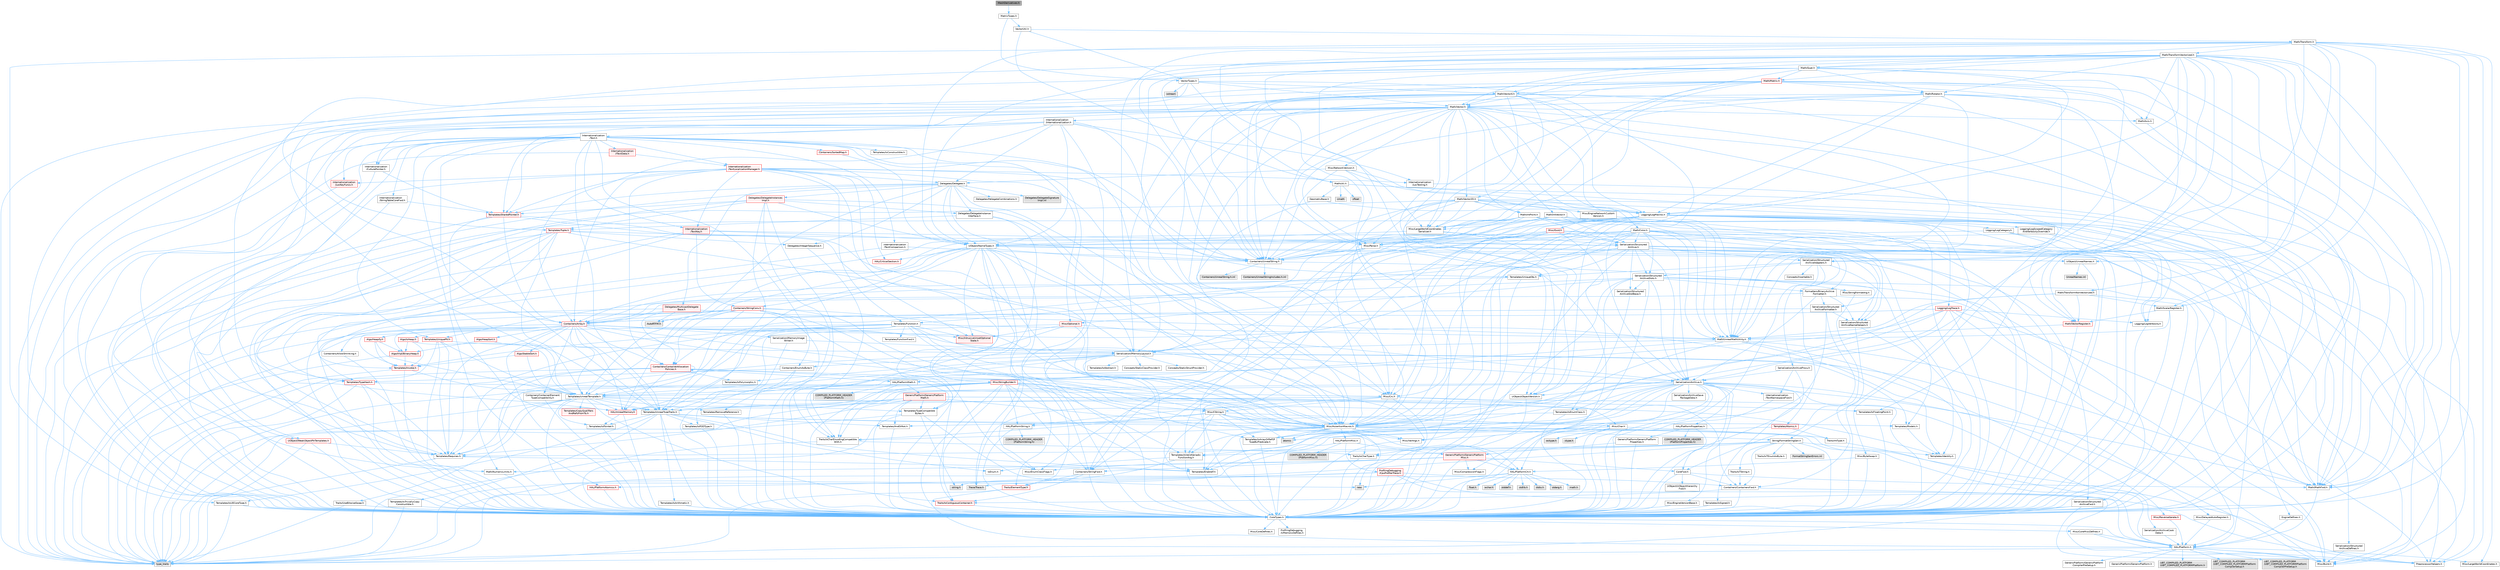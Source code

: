 digraph "MeshDerivatives.h"
{
 // INTERACTIVE_SVG=YES
 // LATEX_PDF_SIZE
  bgcolor="transparent";
  edge [fontname=Helvetica,fontsize=10,labelfontname=Helvetica,labelfontsize=10];
  node [fontname=Helvetica,fontsize=10,shape=box,height=0.2,width=0.4];
  Node1 [id="Node000001",label="MeshDerivatives.h",height=0.2,width=0.4,color="gray40", fillcolor="grey60", style="filled", fontcolor="black",tooltip=" "];
  Node1 -> Node2 [id="edge1_Node000001_Node000002",color="steelblue1",style="solid",tooltip=" "];
  Node2 [id="Node000002",label="MatrixTypes.h",height=0.2,width=0.4,color="grey40", fillcolor="white", style="filled",URL="$da/daf/MatrixTypes_8h.html",tooltip=" "];
  Node2 -> Node3 [id="edge2_Node000002_Node000003",color="steelblue1",style="solid",tooltip=" "];
  Node3 [id="Node000003",label="VectorTypes.h",height=0.2,width=0.4,color="grey40", fillcolor="white", style="filled",URL="$d4/d5b/VectorTypes_8h.html",tooltip=" "];
  Node3 -> Node4 [id="edge3_Node000003_Node000004",color="steelblue1",style="solid",tooltip=" "];
  Node4 [id="Node000004",label="Math/Vector.h",height=0.2,width=0.4,color="grey40", fillcolor="white", style="filled",URL="$d6/dbe/Vector_8h.html",tooltip=" "];
  Node4 -> Node5 [id="edge4_Node000004_Node000005",color="steelblue1",style="solid",tooltip=" "];
  Node5 [id="Node000005",label="CoreTypes.h",height=0.2,width=0.4,color="grey40", fillcolor="white", style="filled",URL="$dc/dec/CoreTypes_8h.html",tooltip=" "];
  Node5 -> Node6 [id="edge5_Node000005_Node000006",color="steelblue1",style="solid",tooltip=" "];
  Node6 [id="Node000006",label="HAL/Platform.h",height=0.2,width=0.4,color="grey40", fillcolor="white", style="filled",URL="$d9/dd0/Platform_8h.html",tooltip=" "];
  Node6 -> Node7 [id="edge6_Node000006_Node000007",color="steelblue1",style="solid",tooltip=" "];
  Node7 [id="Node000007",label="Misc/Build.h",height=0.2,width=0.4,color="grey40", fillcolor="white", style="filled",URL="$d3/dbb/Build_8h.html",tooltip=" "];
  Node6 -> Node8 [id="edge7_Node000006_Node000008",color="steelblue1",style="solid",tooltip=" "];
  Node8 [id="Node000008",label="Misc/LargeWorldCoordinates.h",height=0.2,width=0.4,color="grey40", fillcolor="white", style="filled",URL="$d2/dcb/LargeWorldCoordinates_8h.html",tooltip=" "];
  Node6 -> Node9 [id="edge8_Node000006_Node000009",color="steelblue1",style="solid",tooltip=" "];
  Node9 [id="Node000009",label="type_traits",height=0.2,width=0.4,color="grey60", fillcolor="#E0E0E0", style="filled",tooltip=" "];
  Node6 -> Node10 [id="edge9_Node000006_Node000010",color="steelblue1",style="solid",tooltip=" "];
  Node10 [id="Node000010",label="PreprocessorHelpers.h",height=0.2,width=0.4,color="grey40", fillcolor="white", style="filled",URL="$db/ddb/PreprocessorHelpers_8h.html",tooltip=" "];
  Node6 -> Node11 [id="edge10_Node000006_Node000011",color="steelblue1",style="solid",tooltip=" "];
  Node11 [id="Node000011",label="UBT_COMPILED_PLATFORM\l/UBT_COMPILED_PLATFORMPlatform\lCompilerPreSetup.h",height=0.2,width=0.4,color="grey60", fillcolor="#E0E0E0", style="filled",tooltip=" "];
  Node6 -> Node12 [id="edge11_Node000006_Node000012",color="steelblue1",style="solid",tooltip=" "];
  Node12 [id="Node000012",label="GenericPlatform/GenericPlatform\lCompilerPreSetup.h",height=0.2,width=0.4,color="grey40", fillcolor="white", style="filled",URL="$d9/dc8/GenericPlatformCompilerPreSetup_8h.html",tooltip=" "];
  Node6 -> Node13 [id="edge12_Node000006_Node000013",color="steelblue1",style="solid",tooltip=" "];
  Node13 [id="Node000013",label="GenericPlatform/GenericPlatform.h",height=0.2,width=0.4,color="grey40", fillcolor="white", style="filled",URL="$d6/d84/GenericPlatform_8h.html",tooltip=" "];
  Node6 -> Node14 [id="edge13_Node000006_Node000014",color="steelblue1",style="solid",tooltip=" "];
  Node14 [id="Node000014",label="UBT_COMPILED_PLATFORM\l/UBT_COMPILED_PLATFORMPlatform.h",height=0.2,width=0.4,color="grey60", fillcolor="#E0E0E0", style="filled",tooltip=" "];
  Node6 -> Node15 [id="edge14_Node000006_Node000015",color="steelblue1",style="solid",tooltip=" "];
  Node15 [id="Node000015",label="UBT_COMPILED_PLATFORM\l/UBT_COMPILED_PLATFORMPlatform\lCompilerSetup.h",height=0.2,width=0.4,color="grey60", fillcolor="#E0E0E0", style="filled",tooltip=" "];
  Node5 -> Node16 [id="edge15_Node000005_Node000016",color="steelblue1",style="solid",tooltip=" "];
  Node16 [id="Node000016",label="ProfilingDebugging\l/UMemoryDefines.h",height=0.2,width=0.4,color="grey40", fillcolor="white", style="filled",URL="$d2/da2/UMemoryDefines_8h.html",tooltip=" "];
  Node5 -> Node17 [id="edge16_Node000005_Node000017",color="steelblue1",style="solid",tooltip=" "];
  Node17 [id="Node000017",label="Misc/CoreMiscDefines.h",height=0.2,width=0.4,color="grey40", fillcolor="white", style="filled",URL="$da/d38/CoreMiscDefines_8h.html",tooltip=" "];
  Node17 -> Node6 [id="edge17_Node000017_Node000006",color="steelblue1",style="solid",tooltip=" "];
  Node17 -> Node10 [id="edge18_Node000017_Node000010",color="steelblue1",style="solid",tooltip=" "];
  Node5 -> Node18 [id="edge19_Node000005_Node000018",color="steelblue1",style="solid",tooltip=" "];
  Node18 [id="Node000018",label="Misc/CoreDefines.h",height=0.2,width=0.4,color="grey40", fillcolor="white", style="filled",URL="$d3/dd2/CoreDefines_8h.html",tooltip=" "];
  Node4 -> Node19 [id="edge20_Node000004_Node000019",color="steelblue1",style="solid",tooltip=" "];
  Node19 [id="Node000019",label="Misc/AssertionMacros.h",height=0.2,width=0.4,color="grey40", fillcolor="white", style="filled",URL="$d0/dfa/AssertionMacros_8h.html",tooltip=" "];
  Node19 -> Node5 [id="edge21_Node000019_Node000005",color="steelblue1",style="solid",tooltip=" "];
  Node19 -> Node6 [id="edge22_Node000019_Node000006",color="steelblue1",style="solid",tooltip=" "];
  Node19 -> Node20 [id="edge23_Node000019_Node000020",color="steelblue1",style="solid",tooltip=" "];
  Node20 [id="Node000020",label="HAL/PlatformMisc.h",height=0.2,width=0.4,color="grey40", fillcolor="white", style="filled",URL="$d0/df5/PlatformMisc_8h.html",tooltip=" "];
  Node20 -> Node5 [id="edge24_Node000020_Node000005",color="steelblue1",style="solid",tooltip=" "];
  Node20 -> Node21 [id="edge25_Node000020_Node000021",color="steelblue1",style="solid",tooltip=" "];
  Node21 [id="Node000021",label="GenericPlatform/GenericPlatform\lMisc.h",height=0.2,width=0.4,color="red", fillcolor="#FFF0F0", style="filled",URL="$db/d9a/GenericPlatformMisc_8h.html",tooltip=" "];
  Node21 -> Node22 [id="edge26_Node000021_Node000022",color="steelblue1",style="solid",tooltip=" "];
  Node22 [id="Node000022",label="Containers/StringFwd.h",height=0.2,width=0.4,color="grey40", fillcolor="white", style="filled",URL="$df/d37/StringFwd_8h.html",tooltip=" "];
  Node22 -> Node5 [id="edge27_Node000022_Node000005",color="steelblue1",style="solid",tooltip=" "];
  Node22 -> Node23 [id="edge28_Node000022_Node000023",color="steelblue1",style="solid",tooltip=" "];
  Node23 [id="Node000023",label="Traits/ElementType.h",height=0.2,width=0.4,color="red", fillcolor="#FFF0F0", style="filled",URL="$d5/d4f/ElementType_8h.html",tooltip=" "];
  Node23 -> Node6 [id="edge29_Node000023_Node000006",color="steelblue1",style="solid",tooltip=" "];
  Node23 -> Node9 [id="edge30_Node000023_Node000009",color="steelblue1",style="solid",tooltip=" "];
  Node22 -> Node25 [id="edge31_Node000022_Node000025",color="steelblue1",style="solid",tooltip=" "];
  Node25 [id="Node000025",label="Traits/IsContiguousContainer.h",height=0.2,width=0.4,color="red", fillcolor="#FFF0F0", style="filled",URL="$d5/d3c/IsContiguousContainer_8h.html",tooltip=" "];
  Node25 -> Node5 [id="edge32_Node000025_Node000005",color="steelblue1",style="solid",tooltip=" "];
  Node21 -> Node27 [id="edge33_Node000021_Node000027",color="steelblue1",style="solid",tooltip=" "];
  Node27 [id="Node000027",label="CoreFwd.h",height=0.2,width=0.4,color="grey40", fillcolor="white", style="filled",URL="$d1/d1e/CoreFwd_8h.html",tooltip=" "];
  Node27 -> Node5 [id="edge34_Node000027_Node000005",color="steelblue1",style="solid",tooltip=" "];
  Node27 -> Node28 [id="edge35_Node000027_Node000028",color="steelblue1",style="solid",tooltip=" "];
  Node28 [id="Node000028",label="Containers/ContainersFwd.h",height=0.2,width=0.4,color="grey40", fillcolor="white", style="filled",URL="$d4/d0a/ContainersFwd_8h.html",tooltip=" "];
  Node28 -> Node6 [id="edge36_Node000028_Node000006",color="steelblue1",style="solid",tooltip=" "];
  Node28 -> Node5 [id="edge37_Node000028_Node000005",color="steelblue1",style="solid",tooltip=" "];
  Node28 -> Node25 [id="edge38_Node000028_Node000025",color="steelblue1",style="solid",tooltip=" "];
  Node27 -> Node29 [id="edge39_Node000027_Node000029",color="steelblue1",style="solid",tooltip=" "];
  Node29 [id="Node000029",label="Math/MathFwd.h",height=0.2,width=0.4,color="grey40", fillcolor="white", style="filled",URL="$d2/d10/MathFwd_8h.html",tooltip=" "];
  Node29 -> Node6 [id="edge40_Node000029_Node000006",color="steelblue1",style="solid",tooltip=" "];
  Node27 -> Node30 [id="edge41_Node000027_Node000030",color="steelblue1",style="solid",tooltip=" "];
  Node30 [id="Node000030",label="UObject/UObjectHierarchy\lFwd.h",height=0.2,width=0.4,color="grey40", fillcolor="white", style="filled",URL="$d3/d13/UObjectHierarchyFwd_8h.html",tooltip=" "];
  Node21 -> Node5 [id="edge42_Node000021_Node000005",color="steelblue1",style="solid",tooltip=" "];
  Node21 -> Node32 [id="edge43_Node000021_Node000032",color="steelblue1",style="solid",tooltip=" "];
  Node32 [id="Node000032",label="HAL/PlatformCrt.h",height=0.2,width=0.4,color="grey40", fillcolor="white", style="filled",URL="$d8/d75/PlatformCrt_8h.html",tooltip=" "];
  Node32 -> Node33 [id="edge44_Node000032_Node000033",color="steelblue1",style="solid",tooltip=" "];
  Node33 [id="Node000033",label="new",height=0.2,width=0.4,color="grey60", fillcolor="#E0E0E0", style="filled",tooltip=" "];
  Node32 -> Node34 [id="edge45_Node000032_Node000034",color="steelblue1",style="solid",tooltip=" "];
  Node34 [id="Node000034",label="wchar.h",height=0.2,width=0.4,color="grey60", fillcolor="#E0E0E0", style="filled",tooltip=" "];
  Node32 -> Node35 [id="edge46_Node000032_Node000035",color="steelblue1",style="solid",tooltip=" "];
  Node35 [id="Node000035",label="stddef.h",height=0.2,width=0.4,color="grey60", fillcolor="#E0E0E0", style="filled",tooltip=" "];
  Node32 -> Node36 [id="edge47_Node000032_Node000036",color="steelblue1",style="solid",tooltip=" "];
  Node36 [id="Node000036",label="stdlib.h",height=0.2,width=0.4,color="grey60", fillcolor="#E0E0E0", style="filled",tooltip=" "];
  Node32 -> Node37 [id="edge48_Node000032_Node000037",color="steelblue1",style="solid",tooltip=" "];
  Node37 [id="Node000037",label="stdio.h",height=0.2,width=0.4,color="grey60", fillcolor="#E0E0E0", style="filled",tooltip=" "];
  Node32 -> Node38 [id="edge49_Node000032_Node000038",color="steelblue1",style="solid",tooltip=" "];
  Node38 [id="Node000038",label="stdarg.h",height=0.2,width=0.4,color="grey60", fillcolor="#E0E0E0", style="filled",tooltip=" "];
  Node32 -> Node39 [id="edge50_Node000032_Node000039",color="steelblue1",style="solid",tooltip=" "];
  Node39 [id="Node000039",label="math.h",height=0.2,width=0.4,color="grey60", fillcolor="#E0E0E0", style="filled",tooltip=" "];
  Node32 -> Node40 [id="edge51_Node000032_Node000040",color="steelblue1",style="solid",tooltip=" "];
  Node40 [id="Node000040",label="float.h",height=0.2,width=0.4,color="grey60", fillcolor="#E0E0E0", style="filled",tooltip=" "];
  Node32 -> Node41 [id="edge52_Node000032_Node000041",color="steelblue1",style="solid",tooltip=" "];
  Node41 [id="Node000041",label="string.h",height=0.2,width=0.4,color="grey60", fillcolor="#E0E0E0", style="filled",tooltip=" "];
  Node21 -> Node42 [id="edge53_Node000021_Node000042",color="steelblue1",style="solid",tooltip=" "];
  Node42 [id="Node000042",label="Math/NumericLimits.h",height=0.2,width=0.4,color="grey40", fillcolor="white", style="filled",URL="$df/d1b/NumericLimits_8h.html",tooltip=" "];
  Node42 -> Node5 [id="edge54_Node000042_Node000005",color="steelblue1",style="solid",tooltip=" "];
  Node21 -> Node43 [id="edge55_Node000021_Node000043",color="steelblue1",style="solid",tooltip=" "];
  Node43 [id="Node000043",label="Misc/CompressionFlags.h",height=0.2,width=0.4,color="grey40", fillcolor="white", style="filled",URL="$d9/d76/CompressionFlags_8h.html",tooltip=" "];
  Node21 -> Node44 [id="edge56_Node000021_Node000044",color="steelblue1",style="solid",tooltip=" "];
  Node44 [id="Node000044",label="Misc/EnumClassFlags.h",height=0.2,width=0.4,color="grey40", fillcolor="white", style="filled",URL="$d8/de7/EnumClassFlags_8h.html",tooltip=" "];
  Node20 -> Node47 [id="edge57_Node000020_Node000047",color="steelblue1",style="solid",tooltip=" "];
  Node47 [id="Node000047",label="COMPILED_PLATFORM_HEADER\l(PlatformMisc.h)",height=0.2,width=0.4,color="grey60", fillcolor="#E0E0E0", style="filled",tooltip=" "];
  Node20 -> Node48 [id="edge58_Node000020_Node000048",color="steelblue1",style="solid",tooltip=" "];
  Node48 [id="Node000048",label="ProfilingDebugging\l/CpuProfilerTrace.h",height=0.2,width=0.4,color="red", fillcolor="#FFF0F0", style="filled",URL="$da/dcb/CpuProfilerTrace_8h.html",tooltip=" "];
  Node48 -> Node5 [id="edge59_Node000048_Node000005",color="steelblue1",style="solid",tooltip=" "];
  Node48 -> Node28 [id="edge60_Node000048_Node000028",color="steelblue1",style="solid",tooltip=" "];
  Node48 -> Node49 [id="edge61_Node000048_Node000049",color="steelblue1",style="solid",tooltip=" "];
  Node49 [id="Node000049",label="HAL/PlatformAtomics.h",height=0.2,width=0.4,color="red", fillcolor="#FFF0F0", style="filled",URL="$d3/d36/PlatformAtomics_8h.html",tooltip=" "];
  Node49 -> Node5 [id="edge62_Node000049_Node000005",color="steelblue1",style="solid",tooltip=" "];
  Node48 -> Node10 [id="edge63_Node000048_Node000010",color="steelblue1",style="solid",tooltip=" "];
  Node48 -> Node7 [id="edge64_Node000048_Node000007",color="steelblue1",style="solid",tooltip=" "];
  Node48 -> Node55 [id="edge65_Node000048_Node000055",color="steelblue1",style="solid",tooltip=" "];
  Node55 [id="Node000055",label="Trace/Trace.h",height=0.2,width=0.4,color="grey60", fillcolor="#E0E0E0", style="filled",tooltip=" "];
  Node19 -> Node10 [id="edge66_Node000019_Node000010",color="steelblue1",style="solid",tooltip=" "];
  Node19 -> Node56 [id="edge67_Node000019_Node000056",color="steelblue1",style="solid",tooltip=" "];
  Node56 [id="Node000056",label="Templates/EnableIf.h",height=0.2,width=0.4,color="grey40", fillcolor="white", style="filled",URL="$d7/d60/EnableIf_8h.html",tooltip=" "];
  Node56 -> Node5 [id="edge68_Node000056_Node000005",color="steelblue1",style="solid",tooltip=" "];
  Node19 -> Node57 [id="edge69_Node000019_Node000057",color="steelblue1",style="solid",tooltip=" "];
  Node57 [id="Node000057",label="Templates/IsArrayOrRefOf\lTypeByPredicate.h",height=0.2,width=0.4,color="grey40", fillcolor="white", style="filled",URL="$d6/da1/IsArrayOrRefOfTypeByPredicate_8h.html",tooltip=" "];
  Node57 -> Node5 [id="edge70_Node000057_Node000005",color="steelblue1",style="solid",tooltip=" "];
  Node19 -> Node58 [id="edge71_Node000019_Node000058",color="steelblue1",style="solid",tooltip=" "];
  Node58 [id="Node000058",label="Templates/IsValidVariadic\lFunctionArg.h",height=0.2,width=0.4,color="grey40", fillcolor="white", style="filled",URL="$d0/dc8/IsValidVariadicFunctionArg_8h.html",tooltip=" "];
  Node58 -> Node5 [id="edge72_Node000058_Node000005",color="steelblue1",style="solid",tooltip=" "];
  Node58 -> Node59 [id="edge73_Node000058_Node000059",color="steelblue1",style="solid",tooltip=" "];
  Node59 [id="Node000059",label="IsEnum.h",height=0.2,width=0.4,color="grey40", fillcolor="white", style="filled",URL="$d4/de5/IsEnum_8h.html",tooltip=" "];
  Node58 -> Node9 [id="edge74_Node000058_Node000009",color="steelblue1",style="solid",tooltip=" "];
  Node19 -> Node60 [id="edge75_Node000019_Node000060",color="steelblue1",style="solid",tooltip=" "];
  Node60 [id="Node000060",label="Traits/IsCharEncodingCompatible\lWith.h",height=0.2,width=0.4,color="grey40", fillcolor="white", style="filled",URL="$df/dd1/IsCharEncodingCompatibleWith_8h.html",tooltip=" "];
  Node60 -> Node9 [id="edge76_Node000060_Node000009",color="steelblue1",style="solid",tooltip=" "];
  Node60 -> Node61 [id="edge77_Node000060_Node000061",color="steelblue1",style="solid",tooltip=" "];
  Node61 [id="Node000061",label="Traits/IsCharType.h",height=0.2,width=0.4,color="grey40", fillcolor="white", style="filled",URL="$db/d51/IsCharType_8h.html",tooltip=" "];
  Node61 -> Node5 [id="edge78_Node000061_Node000005",color="steelblue1",style="solid",tooltip=" "];
  Node19 -> Node62 [id="edge79_Node000019_Node000062",color="steelblue1",style="solid",tooltip=" "];
  Node62 [id="Node000062",label="Misc/VarArgs.h",height=0.2,width=0.4,color="grey40", fillcolor="white", style="filled",URL="$d5/d6f/VarArgs_8h.html",tooltip=" "];
  Node62 -> Node5 [id="edge80_Node000062_Node000005",color="steelblue1",style="solid",tooltip=" "];
  Node19 -> Node63 [id="edge81_Node000019_Node000063",color="steelblue1",style="solid",tooltip=" "];
  Node63 [id="Node000063",label="String/FormatStringSan.h",height=0.2,width=0.4,color="grey40", fillcolor="white", style="filled",URL="$d3/d8b/FormatStringSan_8h.html",tooltip=" "];
  Node63 -> Node9 [id="edge82_Node000063_Node000009",color="steelblue1",style="solid",tooltip=" "];
  Node63 -> Node5 [id="edge83_Node000063_Node000005",color="steelblue1",style="solid",tooltip=" "];
  Node63 -> Node64 [id="edge84_Node000063_Node000064",color="steelblue1",style="solid",tooltip=" "];
  Node64 [id="Node000064",label="Templates/Requires.h",height=0.2,width=0.4,color="grey40", fillcolor="white", style="filled",URL="$dc/d96/Requires_8h.html",tooltip=" "];
  Node64 -> Node56 [id="edge85_Node000064_Node000056",color="steelblue1",style="solid",tooltip=" "];
  Node64 -> Node9 [id="edge86_Node000064_Node000009",color="steelblue1",style="solid",tooltip=" "];
  Node63 -> Node65 [id="edge87_Node000063_Node000065",color="steelblue1",style="solid",tooltip=" "];
  Node65 [id="Node000065",label="Templates/Identity.h",height=0.2,width=0.4,color="grey40", fillcolor="white", style="filled",URL="$d0/dd5/Identity_8h.html",tooltip=" "];
  Node63 -> Node58 [id="edge88_Node000063_Node000058",color="steelblue1",style="solid",tooltip=" "];
  Node63 -> Node61 [id="edge89_Node000063_Node000061",color="steelblue1",style="solid",tooltip=" "];
  Node63 -> Node66 [id="edge90_Node000063_Node000066",color="steelblue1",style="solid",tooltip=" "];
  Node66 [id="Node000066",label="Traits/IsTEnumAsByte.h",height=0.2,width=0.4,color="grey40", fillcolor="white", style="filled",URL="$d1/de6/IsTEnumAsByte_8h.html",tooltip=" "];
  Node63 -> Node67 [id="edge91_Node000063_Node000067",color="steelblue1",style="solid",tooltip=" "];
  Node67 [id="Node000067",label="Traits/IsTString.h",height=0.2,width=0.4,color="grey40", fillcolor="white", style="filled",URL="$d0/df8/IsTString_8h.html",tooltip=" "];
  Node67 -> Node28 [id="edge92_Node000067_Node000028",color="steelblue1",style="solid",tooltip=" "];
  Node63 -> Node28 [id="edge93_Node000063_Node000028",color="steelblue1",style="solid",tooltip=" "];
  Node63 -> Node68 [id="edge94_Node000063_Node000068",color="steelblue1",style="solid",tooltip=" "];
  Node68 [id="Node000068",label="FormatStringSanErrors.inl",height=0.2,width=0.4,color="grey60", fillcolor="#E0E0E0", style="filled",tooltip=" "];
  Node19 -> Node69 [id="edge95_Node000019_Node000069",color="steelblue1",style="solid",tooltip=" "];
  Node69 [id="Node000069",label="atomic",height=0.2,width=0.4,color="grey60", fillcolor="#E0E0E0", style="filled",tooltip=" "];
  Node4 -> Node29 [id="edge96_Node000004_Node000029",color="steelblue1",style="solid",tooltip=" "];
  Node4 -> Node42 [id="edge97_Node000004_Node000042",color="steelblue1",style="solid",tooltip=" "];
  Node4 -> Node70 [id="edge98_Node000004_Node000070",color="steelblue1",style="solid",tooltip=" "];
  Node70 [id="Node000070",label="Misc/Crc.h",height=0.2,width=0.4,color="grey40", fillcolor="white", style="filled",URL="$d4/dd2/Crc_8h.html",tooltip=" "];
  Node70 -> Node5 [id="edge99_Node000070_Node000005",color="steelblue1",style="solid",tooltip=" "];
  Node70 -> Node71 [id="edge100_Node000070_Node000071",color="steelblue1",style="solid",tooltip=" "];
  Node71 [id="Node000071",label="HAL/PlatformString.h",height=0.2,width=0.4,color="grey40", fillcolor="white", style="filled",URL="$db/db5/PlatformString_8h.html",tooltip=" "];
  Node71 -> Node5 [id="edge101_Node000071_Node000005",color="steelblue1",style="solid",tooltip=" "];
  Node71 -> Node72 [id="edge102_Node000071_Node000072",color="steelblue1",style="solid",tooltip=" "];
  Node72 [id="Node000072",label="COMPILED_PLATFORM_HEADER\l(PlatformString.h)",height=0.2,width=0.4,color="grey60", fillcolor="#E0E0E0", style="filled",tooltip=" "];
  Node70 -> Node19 [id="edge103_Node000070_Node000019",color="steelblue1",style="solid",tooltip=" "];
  Node70 -> Node73 [id="edge104_Node000070_Node000073",color="steelblue1",style="solid",tooltip=" "];
  Node73 [id="Node000073",label="Misc/CString.h",height=0.2,width=0.4,color="grey40", fillcolor="white", style="filled",URL="$d2/d49/CString_8h.html",tooltip=" "];
  Node73 -> Node5 [id="edge105_Node000073_Node000005",color="steelblue1",style="solid",tooltip=" "];
  Node73 -> Node32 [id="edge106_Node000073_Node000032",color="steelblue1",style="solid",tooltip=" "];
  Node73 -> Node71 [id="edge107_Node000073_Node000071",color="steelblue1",style="solid",tooltip=" "];
  Node73 -> Node19 [id="edge108_Node000073_Node000019",color="steelblue1",style="solid",tooltip=" "];
  Node73 -> Node74 [id="edge109_Node000073_Node000074",color="steelblue1",style="solid",tooltip=" "];
  Node74 [id="Node000074",label="Misc/Char.h",height=0.2,width=0.4,color="grey40", fillcolor="white", style="filled",URL="$d0/d58/Char_8h.html",tooltip=" "];
  Node74 -> Node5 [id="edge110_Node000074_Node000005",color="steelblue1",style="solid",tooltip=" "];
  Node74 -> Node75 [id="edge111_Node000074_Node000075",color="steelblue1",style="solid",tooltip=" "];
  Node75 [id="Node000075",label="Traits/IntType.h",height=0.2,width=0.4,color="grey40", fillcolor="white", style="filled",URL="$d7/deb/IntType_8h.html",tooltip=" "];
  Node75 -> Node6 [id="edge112_Node000075_Node000006",color="steelblue1",style="solid",tooltip=" "];
  Node74 -> Node76 [id="edge113_Node000074_Node000076",color="steelblue1",style="solid",tooltip=" "];
  Node76 [id="Node000076",label="ctype.h",height=0.2,width=0.4,color="grey60", fillcolor="#E0E0E0", style="filled",tooltip=" "];
  Node74 -> Node77 [id="edge114_Node000074_Node000077",color="steelblue1",style="solid",tooltip=" "];
  Node77 [id="Node000077",label="wctype.h",height=0.2,width=0.4,color="grey60", fillcolor="#E0E0E0", style="filled",tooltip=" "];
  Node74 -> Node9 [id="edge115_Node000074_Node000009",color="steelblue1",style="solid",tooltip=" "];
  Node73 -> Node62 [id="edge116_Node000073_Node000062",color="steelblue1",style="solid",tooltip=" "];
  Node73 -> Node57 [id="edge117_Node000073_Node000057",color="steelblue1",style="solid",tooltip=" "];
  Node73 -> Node58 [id="edge118_Node000073_Node000058",color="steelblue1",style="solid",tooltip=" "];
  Node73 -> Node60 [id="edge119_Node000073_Node000060",color="steelblue1",style="solid",tooltip=" "];
  Node70 -> Node74 [id="edge120_Node000070_Node000074",color="steelblue1",style="solid",tooltip=" "];
  Node70 -> Node78 [id="edge121_Node000070_Node000078",color="steelblue1",style="solid",tooltip=" "];
  Node78 [id="Node000078",label="Templates/UnrealTypeTraits.h",height=0.2,width=0.4,color="grey40", fillcolor="white", style="filled",URL="$d2/d2d/UnrealTypeTraits_8h.html",tooltip=" "];
  Node78 -> Node5 [id="edge122_Node000078_Node000005",color="steelblue1",style="solid",tooltip=" "];
  Node78 -> Node79 [id="edge123_Node000078_Node000079",color="steelblue1",style="solid",tooltip=" "];
  Node79 [id="Node000079",label="Templates/IsPointer.h",height=0.2,width=0.4,color="grey40", fillcolor="white", style="filled",URL="$d7/d05/IsPointer_8h.html",tooltip=" "];
  Node79 -> Node5 [id="edge124_Node000079_Node000005",color="steelblue1",style="solid",tooltip=" "];
  Node78 -> Node19 [id="edge125_Node000078_Node000019",color="steelblue1",style="solid",tooltip=" "];
  Node78 -> Node80 [id="edge126_Node000078_Node000080",color="steelblue1",style="solid",tooltip=" "];
  Node80 [id="Node000080",label="Templates/AndOrNot.h",height=0.2,width=0.4,color="grey40", fillcolor="white", style="filled",URL="$db/d0a/AndOrNot_8h.html",tooltip=" "];
  Node80 -> Node5 [id="edge127_Node000080_Node000005",color="steelblue1",style="solid",tooltip=" "];
  Node78 -> Node56 [id="edge128_Node000078_Node000056",color="steelblue1",style="solid",tooltip=" "];
  Node78 -> Node81 [id="edge129_Node000078_Node000081",color="steelblue1",style="solid",tooltip=" "];
  Node81 [id="Node000081",label="Templates/IsArithmetic.h",height=0.2,width=0.4,color="grey40", fillcolor="white", style="filled",URL="$d2/d5d/IsArithmetic_8h.html",tooltip=" "];
  Node81 -> Node5 [id="edge130_Node000081_Node000005",color="steelblue1",style="solid",tooltip=" "];
  Node78 -> Node59 [id="edge131_Node000078_Node000059",color="steelblue1",style="solid",tooltip=" "];
  Node78 -> Node82 [id="edge132_Node000078_Node000082",color="steelblue1",style="solid",tooltip=" "];
  Node82 [id="Node000082",label="Templates/Models.h",height=0.2,width=0.4,color="grey40", fillcolor="white", style="filled",URL="$d3/d0c/Models_8h.html",tooltip=" "];
  Node82 -> Node65 [id="edge133_Node000082_Node000065",color="steelblue1",style="solid",tooltip=" "];
  Node78 -> Node83 [id="edge134_Node000078_Node000083",color="steelblue1",style="solid",tooltip=" "];
  Node83 [id="Node000083",label="Templates/IsPODType.h",height=0.2,width=0.4,color="grey40", fillcolor="white", style="filled",URL="$d7/db1/IsPODType_8h.html",tooltip=" "];
  Node83 -> Node5 [id="edge135_Node000083_Node000005",color="steelblue1",style="solid",tooltip=" "];
  Node78 -> Node84 [id="edge136_Node000078_Node000084",color="steelblue1",style="solid",tooltip=" "];
  Node84 [id="Node000084",label="Templates/IsUECoreType.h",height=0.2,width=0.4,color="grey40", fillcolor="white", style="filled",URL="$d1/db8/IsUECoreType_8h.html",tooltip=" "];
  Node84 -> Node5 [id="edge137_Node000084_Node000005",color="steelblue1",style="solid",tooltip=" "];
  Node84 -> Node9 [id="edge138_Node000084_Node000009",color="steelblue1",style="solid",tooltip=" "];
  Node78 -> Node85 [id="edge139_Node000078_Node000085",color="steelblue1",style="solid",tooltip=" "];
  Node85 [id="Node000085",label="Templates/IsTriviallyCopy\lConstructible.h",height=0.2,width=0.4,color="grey40", fillcolor="white", style="filled",URL="$d3/d78/IsTriviallyCopyConstructible_8h.html",tooltip=" "];
  Node85 -> Node5 [id="edge140_Node000085_Node000005",color="steelblue1",style="solid",tooltip=" "];
  Node85 -> Node9 [id="edge141_Node000085_Node000009",color="steelblue1",style="solid",tooltip=" "];
  Node70 -> Node61 [id="edge142_Node000070_Node000061",color="steelblue1",style="solid",tooltip=" "];
  Node4 -> Node86 [id="edge143_Node000004_Node000086",color="steelblue1",style="solid",tooltip=" "];
  Node86 [id="Node000086",label="Math/UnrealMathUtility.h",height=0.2,width=0.4,color="grey40", fillcolor="white", style="filled",URL="$db/db8/UnrealMathUtility_8h.html",tooltip=" "];
  Node86 -> Node5 [id="edge144_Node000086_Node000005",color="steelblue1",style="solid",tooltip=" "];
  Node86 -> Node19 [id="edge145_Node000086_Node000019",color="steelblue1",style="solid",tooltip=" "];
  Node86 -> Node87 [id="edge146_Node000086_Node000087",color="steelblue1",style="solid",tooltip=" "];
  Node87 [id="Node000087",label="HAL/PlatformMath.h",height=0.2,width=0.4,color="grey40", fillcolor="white", style="filled",URL="$dc/d53/PlatformMath_8h.html",tooltip=" "];
  Node87 -> Node5 [id="edge147_Node000087_Node000005",color="steelblue1",style="solid",tooltip=" "];
  Node87 -> Node88 [id="edge148_Node000087_Node000088",color="steelblue1",style="solid",tooltip=" "];
  Node88 [id="Node000088",label="GenericPlatform/GenericPlatform\lMath.h",height=0.2,width=0.4,color="red", fillcolor="#FFF0F0", style="filled",URL="$d5/d79/GenericPlatformMath_8h.html",tooltip=" "];
  Node88 -> Node5 [id="edge149_Node000088_Node000005",color="steelblue1",style="solid",tooltip=" "];
  Node88 -> Node28 [id="edge150_Node000088_Node000028",color="steelblue1",style="solid",tooltip=" "];
  Node88 -> Node32 [id="edge151_Node000088_Node000032",color="steelblue1",style="solid",tooltip=" "];
  Node88 -> Node80 [id="edge152_Node000088_Node000080",color="steelblue1",style="solid",tooltip=" "];
  Node88 -> Node91 [id="edge153_Node000088_Node000091",color="steelblue1",style="solid",tooltip=" "];
  Node91 [id="Node000091",label="Templates/IsFloatingPoint.h",height=0.2,width=0.4,color="grey40", fillcolor="white", style="filled",URL="$d3/d11/IsFloatingPoint_8h.html",tooltip=" "];
  Node91 -> Node5 [id="edge154_Node000091_Node000005",color="steelblue1",style="solid",tooltip=" "];
  Node88 -> Node78 [id="edge155_Node000088_Node000078",color="steelblue1",style="solid",tooltip=" "];
  Node88 -> Node64 [id="edge156_Node000088_Node000064",color="steelblue1",style="solid",tooltip=" "];
  Node88 -> Node95 [id="edge157_Node000088_Node000095",color="steelblue1",style="solid",tooltip=" "];
  Node95 [id="Node000095",label="Templates/TypeCompatible\lBytes.h",height=0.2,width=0.4,color="grey40", fillcolor="white", style="filled",URL="$df/d0a/TypeCompatibleBytes_8h.html",tooltip=" "];
  Node95 -> Node5 [id="edge158_Node000095_Node000005",color="steelblue1",style="solid",tooltip=" "];
  Node95 -> Node41 [id="edge159_Node000095_Node000041",color="steelblue1",style="solid",tooltip=" "];
  Node95 -> Node33 [id="edge160_Node000095_Node000033",color="steelblue1",style="solid",tooltip=" "];
  Node95 -> Node9 [id="edge161_Node000095_Node000009",color="steelblue1",style="solid",tooltip=" "];
  Node88 -> Node9 [id="edge162_Node000088_Node000009",color="steelblue1",style="solid",tooltip=" "];
  Node87 -> Node97 [id="edge163_Node000087_Node000097",color="steelblue1",style="solid",tooltip=" "];
  Node97 [id="Node000097",label="COMPILED_PLATFORM_HEADER\l(PlatformMath.h)",height=0.2,width=0.4,color="grey60", fillcolor="#E0E0E0", style="filled",tooltip=" "];
  Node86 -> Node29 [id="edge164_Node000086_Node000029",color="steelblue1",style="solid",tooltip=" "];
  Node86 -> Node65 [id="edge165_Node000086_Node000065",color="steelblue1",style="solid",tooltip=" "];
  Node86 -> Node64 [id="edge166_Node000086_Node000064",color="steelblue1",style="solid",tooltip=" "];
  Node4 -> Node98 [id="edge167_Node000004_Node000098",color="steelblue1",style="solid",tooltip=" "];
  Node98 [id="Node000098",label="Containers/UnrealString.h",height=0.2,width=0.4,color="grey40", fillcolor="white", style="filled",URL="$d5/dba/UnrealString_8h.html",tooltip=" "];
  Node98 -> Node99 [id="edge168_Node000098_Node000099",color="steelblue1",style="solid",tooltip=" "];
  Node99 [id="Node000099",label="Containers/UnrealStringIncludes.h.inl",height=0.2,width=0.4,color="grey60", fillcolor="#E0E0E0", style="filled",tooltip=" "];
  Node98 -> Node100 [id="edge169_Node000098_Node000100",color="steelblue1",style="solid",tooltip=" "];
  Node100 [id="Node000100",label="Containers/UnrealString.h.inl",height=0.2,width=0.4,color="grey60", fillcolor="#E0E0E0", style="filled",tooltip=" "];
  Node98 -> Node101 [id="edge170_Node000098_Node000101",color="steelblue1",style="solid",tooltip=" "];
  Node101 [id="Node000101",label="Misc/StringFormatArg.h",height=0.2,width=0.4,color="grey40", fillcolor="white", style="filled",URL="$d2/d16/StringFormatArg_8h.html",tooltip=" "];
  Node101 -> Node28 [id="edge171_Node000101_Node000028",color="steelblue1",style="solid",tooltip=" "];
  Node4 -> Node102 [id="edge172_Node000004_Node000102",color="steelblue1",style="solid",tooltip=" "];
  Node102 [id="Node000102",label="Misc/Parse.h",height=0.2,width=0.4,color="grey40", fillcolor="white", style="filled",URL="$dc/d71/Parse_8h.html",tooltip=" "];
  Node102 -> Node22 [id="edge173_Node000102_Node000022",color="steelblue1",style="solid",tooltip=" "];
  Node102 -> Node98 [id="edge174_Node000102_Node000098",color="steelblue1",style="solid",tooltip=" "];
  Node102 -> Node5 [id="edge175_Node000102_Node000005",color="steelblue1",style="solid",tooltip=" "];
  Node102 -> Node32 [id="edge176_Node000102_Node000032",color="steelblue1",style="solid",tooltip=" "];
  Node102 -> Node7 [id="edge177_Node000102_Node000007",color="steelblue1",style="solid",tooltip=" "];
  Node102 -> Node44 [id="edge178_Node000102_Node000044",color="steelblue1",style="solid",tooltip=" "];
  Node102 -> Node103 [id="edge179_Node000102_Node000103",color="steelblue1",style="solid",tooltip=" "];
  Node103 [id="Node000103",label="Templates/Function.h",height=0.2,width=0.4,color="grey40", fillcolor="white", style="filled",URL="$df/df5/Function_8h.html",tooltip=" "];
  Node103 -> Node5 [id="edge180_Node000103_Node000005",color="steelblue1",style="solid",tooltip=" "];
  Node103 -> Node19 [id="edge181_Node000103_Node000019",color="steelblue1",style="solid",tooltip=" "];
  Node103 -> Node104 [id="edge182_Node000103_Node000104",color="steelblue1",style="solid",tooltip=" "];
  Node104 [id="Node000104",label="Misc/IntrusiveUnsetOptional\lState.h",height=0.2,width=0.4,color="red", fillcolor="#FFF0F0", style="filled",URL="$d2/d0a/IntrusiveUnsetOptionalState_8h.html",tooltip=" "];
  Node103 -> Node106 [id="edge183_Node000103_Node000106",color="steelblue1",style="solid",tooltip=" "];
  Node106 [id="Node000106",label="HAL/UnrealMemory.h",height=0.2,width=0.4,color="red", fillcolor="#FFF0F0", style="filled",URL="$d9/d96/UnrealMemory_8h.html",tooltip=" "];
  Node106 -> Node5 [id="edge184_Node000106_Node000005",color="steelblue1",style="solid",tooltip=" "];
  Node106 -> Node79 [id="edge185_Node000106_Node000079",color="steelblue1",style="solid",tooltip=" "];
  Node103 -> Node120 [id="edge186_Node000103_Node000120",color="steelblue1",style="solid",tooltip=" "];
  Node120 [id="Node000120",label="Templates/FunctionFwd.h",height=0.2,width=0.4,color="grey40", fillcolor="white", style="filled",URL="$d6/d54/FunctionFwd_8h.html",tooltip=" "];
  Node103 -> Node78 [id="edge187_Node000103_Node000078",color="steelblue1",style="solid",tooltip=" "];
  Node103 -> Node121 [id="edge188_Node000103_Node000121",color="steelblue1",style="solid",tooltip=" "];
  Node121 [id="Node000121",label="Templates/Invoke.h",height=0.2,width=0.4,color="red", fillcolor="#FFF0F0", style="filled",URL="$d7/deb/Invoke_8h.html",tooltip=" "];
  Node121 -> Node5 [id="edge189_Node000121_Node000005",color="steelblue1",style="solid",tooltip=" "];
  Node121 -> Node123 [id="edge190_Node000121_Node000123",color="steelblue1",style="solid",tooltip=" "];
  Node123 [id="Node000123",label="Templates/UnrealTemplate.h",height=0.2,width=0.4,color="grey40", fillcolor="white", style="filled",URL="$d4/d24/UnrealTemplate_8h.html",tooltip=" "];
  Node123 -> Node5 [id="edge191_Node000123_Node000005",color="steelblue1",style="solid",tooltip=" "];
  Node123 -> Node79 [id="edge192_Node000123_Node000079",color="steelblue1",style="solid",tooltip=" "];
  Node123 -> Node106 [id="edge193_Node000123_Node000106",color="steelblue1",style="solid",tooltip=" "];
  Node123 -> Node124 [id="edge194_Node000123_Node000124",color="steelblue1",style="solid",tooltip=" "];
  Node124 [id="Node000124",label="Templates/CopyQualifiers\lAndRefsFromTo.h",height=0.2,width=0.4,color="red", fillcolor="#FFF0F0", style="filled",URL="$d3/db3/CopyQualifiersAndRefsFromTo_8h.html",tooltip=" "];
  Node123 -> Node78 [id="edge195_Node000123_Node000078",color="steelblue1",style="solid",tooltip=" "];
  Node123 -> Node90 [id="edge196_Node000123_Node000090",color="steelblue1",style="solid",tooltip=" "];
  Node90 [id="Node000090",label="Templates/RemoveReference.h",height=0.2,width=0.4,color="grey40", fillcolor="white", style="filled",URL="$da/dbe/RemoveReference_8h.html",tooltip=" "];
  Node90 -> Node5 [id="edge197_Node000090_Node000005",color="steelblue1",style="solid",tooltip=" "];
  Node123 -> Node64 [id="edge198_Node000123_Node000064",color="steelblue1",style="solid",tooltip=" "];
  Node123 -> Node95 [id="edge199_Node000123_Node000095",color="steelblue1",style="solid",tooltip=" "];
  Node123 -> Node65 [id="edge200_Node000123_Node000065",color="steelblue1",style="solid",tooltip=" "];
  Node123 -> Node25 [id="edge201_Node000123_Node000025",color="steelblue1",style="solid",tooltip=" "];
  Node123 -> Node126 [id="edge202_Node000123_Node000126",color="steelblue1",style="solid",tooltip=" "];
  Node126 [id="Node000126",label="Traits/UseBitwiseSwap.h",height=0.2,width=0.4,color="grey40", fillcolor="white", style="filled",URL="$db/df3/UseBitwiseSwap_8h.html",tooltip=" "];
  Node126 -> Node5 [id="edge203_Node000126_Node000005",color="steelblue1",style="solid",tooltip=" "];
  Node126 -> Node9 [id="edge204_Node000126_Node000009",color="steelblue1",style="solid",tooltip=" "];
  Node123 -> Node9 [id="edge205_Node000123_Node000009",color="steelblue1",style="solid",tooltip=" "];
  Node121 -> Node9 [id="edge206_Node000121_Node000009",color="steelblue1",style="solid",tooltip=" "];
  Node103 -> Node123 [id="edge207_Node000103_Node000123",color="steelblue1",style="solid",tooltip=" "];
  Node103 -> Node64 [id="edge208_Node000103_Node000064",color="steelblue1",style="solid",tooltip=" "];
  Node103 -> Node86 [id="edge209_Node000103_Node000086",color="steelblue1",style="solid",tooltip=" "];
  Node103 -> Node33 [id="edge210_Node000103_Node000033",color="steelblue1",style="solid",tooltip=" "];
  Node103 -> Node9 [id="edge211_Node000103_Node000009",color="steelblue1",style="solid",tooltip=" "];
  Node4 -> Node127 [id="edge212_Node000004_Node000127",color="steelblue1",style="solid",tooltip=" "];
  Node127 [id="Node000127",label="Misc/LargeWorldCoordinates\lSerializer.h",height=0.2,width=0.4,color="grey40", fillcolor="white", style="filled",URL="$d7/df9/LargeWorldCoordinatesSerializer_8h.html",tooltip=" "];
  Node127 -> Node128 [id="edge213_Node000127_Node000128",color="steelblue1",style="solid",tooltip=" "];
  Node128 [id="Node000128",label="UObject/NameTypes.h",height=0.2,width=0.4,color="grey40", fillcolor="white", style="filled",URL="$d6/d35/NameTypes_8h.html",tooltip=" "];
  Node128 -> Node5 [id="edge214_Node000128_Node000005",color="steelblue1",style="solid",tooltip=" "];
  Node128 -> Node19 [id="edge215_Node000128_Node000019",color="steelblue1",style="solid",tooltip=" "];
  Node128 -> Node106 [id="edge216_Node000128_Node000106",color="steelblue1",style="solid",tooltip=" "];
  Node128 -> Node78 [id="edge217_Node000128_Node000078",color="steelblue1",style="solid",tooltip=" "];
  Node128 -> Node123 [id="edge218_Node000128_Node000123",color="steelblue1",style="solid",tooltip=" "];
  Node128 -> Node98 [id="edge219_Node000128_Node000098",color="steelblue1",style="solid",tooltip=" "];
  Node128 -> Node129 [id="edge220_Node000128_Node000129",color="steelblue1",style="solid",tooltip=" "];
  Node129 [id="Node000129",label="HAL/CriticalSection.h",height=0.2,width=0.4,color="red", fillcolor="#FFF0F0", style="filled",URL="$d6/d90/CriticalSection_8h.html",tooltip=" "];
  Node128 -> Node132 [id="edge221_Node000128_Node000132",color="steelblue1",style="solid",tooltip=" "];
  Node132 [id="Node000132",label="Containers/StringConv.h",height=0.2,width=0.4,color="red", fillcolor="#FFF0F0", style="filled",URL="$d3/ddf/StringConv_8h.html",tooltip=" "];
  Node132 -> Node5 [id="edge222_Node000132_Node000005",color="steelblue1",style="solid",tooltip=" "];
  Node132 -> Node19 [id="edge223_Node000132_Node000019",color="steelblue1",style="solid",tooltip=" "];
  Node132 -> Node133 [id="edge224_Node000132_Node000133",color="steelblue1",style="solid",tooltip=" "];
  Node133 [id="Node000133",label="Containers/ContainerAllocation\lPolicies.h",height=0.2,width=0.4,color="red", fillcolor="#FFF0F0", style="filled",URL="$d7/dff/ContainerAllocationPolicies_8h.html",tooltip=" "];
  Node133 -> Node5 [id="edge225_Node000133_Node000005",color="steelblue1",style="solid",tooltip=" "];
  Node133 -> Node133 [id="edge226_Node000133_Node000133",color="steelblue1",style="solid",tooltip=" "];
  Node133 -> Node87 [id="edge227_Node000133_Node000087",color="steelblue1",style="solid",tooltip=" "];
  Node133 -> Node106 [id="edge228_Node000133_Node000106",color="steelblue1",style="solid",tooltip=" "];
  Node133 -> Node42 [id="edge229_Node000133_Node000042",color="steelblue1",style="solid",tooltip=" "];
  Node133 -> Node19 [id="edge230_Node000133_Node000019",color="steelblue1",style="solid",tooltip=" "];
  Node133 -> Node135 [id="edge231_Node000133_Node000135",color="steelblue1",style="solid",tooltip=" "];
  Node135 [id="Node000135",label="Templates/IsPolymorphic.h",height=0.2,width=0.4,color="grey40", fillcolor="white", style="filled",URL="$dc/d20/IsPolymorphic_8h.html",tooltip=" "];
  Node133 -> Node95 [id="edge232_Node000133_Node000095",color="steelblue1",style="solid",tooltip=" "];
  Node133 -> Node9 [id="edge233_Node000133_Node000009",color="steelblue1",style="solid",tooltip=" "];
  Node132 -> Node137 [id="edge234_Node000132_Node000137",color="steelblue1",style="solid",tooltip=" "];
  Node137 [id="Node000137",label="Containers/Array.h",height=0.2,width=0.4,color="red", fillcolor="#FFF0F0", style="filled",URL="$df/dd0/Array_8h.html",tooltip=" "];
  Node137 -> Node5 [id="edge235_Node000137_Node000005",color="steelblue1",style="solid",tooltip=" "];
  Node137 -> Node19 [id="edge236_Node000137_Node000019",color="steelblue1",style="solid",tooltip=" "];
  Node137 -> Node104 [id="edge237_Node000137_Node000104",color="steelblue1",style="solid",tooltip=" "];
  Node137 -> Node138 [id="edge238_Node000137_Node000138",color="steelblue1",style="solid",tooltip=" "];
  Node138 [id="Node000138",label="Misc/ReverseIterate.h",height=0.2,width=0.4,color="red", fillcolor="#FFF0F0", style="filled",URL="$db/de3/ReverseIterate_8h.html",tooltip=" "];
  Node138 -> Node6 [id="edge239_Node000138_Node000006",color="steelblue1",style="solid",tooltip=" "];
  Node137 -> Node106 [id="edge240_Node000137_Node000106",color="steelblue1",style="solid",tooltip=" "];
  Node137 -> Node78 [id="edge241_Node000137_Node000078",color="steelblue1",style="solid",tooltip=" "];
  Node137 -> Node123 [id="edge242_Node000137_Node000123",color="steelblue1",style="solid",tooltip=" "];
  Node137 -> Node140 [id="edge243_Node000137_Node000140",color="steelblue1",style="solid",tooltip=" "];
  Node140 [id="Node000140",label="Containers/AllowShrinking.h",height=0.2,width=0.4,color="grey40", fillcolor="white", style="filled",URL="$d7/d1a/AllowShrinking_8h.html",tooltip=" "];
  Node140 -> Node5 [id="edge244_Node000140_Node000005",color="steelblue1",style="solid",tooltip=" "];
  Node137 -> Node133 [id="edge245_Node000137_Node000133",color="steelblue1",style="solid",tooltip=" "];
  Node137 -> Node141 [id="edge246_Node000137_Node000141",color="steelblue1",style="solid",tooltip=" "];
  Node141 [id="Node000141",label="Containers/ContainerElement\lTypeCompatibility.h",height=0.2,width=0.4,color="grey40", fillcolor="white", style="filled",URL="$df/ddf/ContainerElementTypeCompatibility_8h.html",tooltip=" "];
  Node141 -> Node5 [id="edge247_Node000141_Node000005",color="steelblue1",style="solid",tooltip=" "];
  Node141 -> Node78 [id="edge248_Node000141_Node000078",color="steelblue1",style="solid",tooltip=" "];
  Node137 -> Node142 [id="edge249_Node000137_Node000142",color="steelblue1",style="solid",tooltip=" "];
  Node142 [id="Node000142",label="Serialization/Archive.h",height=0.2,width=0.4,color="grey40", fillcolor="white", style="filled",URL="$d7/d3b/Archive_8h.html",tooltip=" "];
  Node142 -> Node27 [id="edge250_Node000142_Node000027",color="steelblue1",style="solid",tooltip=" "];
  Node142 -> Node5 [id="edge251_Node000142_Node000005",color="steelblue1",style="solid",tooltip=" "];
  Node142 -> Node143 [id="edge252_Node000142_Node000143",color="steelblue1",style="solid",tooltip=" "];
  Node143 [id="Node000143",label="HAL/PlatformProperties.h",height=0.2,width=0.4,color="grey40", fillcolor="white", style="filled",URL="$d9/db0/PlatformProperties_8h.html",tooltip=" "];
  Node143 -> Node5 [id="edge253_Node000143_Node000005",color="steelblue1",style="solid",tooltip=" "];
  Node143 -> Node144 [id="edge254_Node000143_Node000144",color="steelblue1",style="solid",tooltip=" "];
  Node144 [id="Node000144",label="GenericPlatform/GenericPlatform\lProperties.h",height=0.2,width=0.4,color="grey40", fillcolor="white", style="filled",URL="$d2/dcd/GenericPlatformProperties_8h.html",tooltip=" "];
  Node144 -> Node5 [id="edge255_Node000144_Node000005",color="steelblue1",style="solid",tooltip=" "];
  Node144 -> Node21 [id="edge256_Node000144_Node000021",color="steelblue1",style="solid",tooltip=" "];
  Node143 -> Node145 [id="edge257_Node000143_Node000145",color="steelblue1",style="solid",tooltip=" "];
  Node145 [id="Node000145",label="COMPILED_PLATFORM_HEADER\l(PlatformProperties.h)",height=0.2,width=0.4,color="grey60", fillcolor="#E0E0E0", style="filled",tooltip=" "];
  Node142 -> Node146 [id="edge258_Node000142_Node000146",color="steelblue1",style="solid",tooltip=" "];
  Node146 [id="Node000146",label="Internationalization\l/TextNamespaceFwd.h",height=0.2,width=0.4,color="grey40", fillcolor="white", style="filled",URL="$d8/d97/TextNamespaceFwd_8h.html",tooltip=" "];
  Node146 -> Node5 [id="edge259_Node000146_Node000005",color="steelblue1",style="solid",tooltip=" "];
  Node142 -> Node29 [id="edge260_Node000142_Node000029",color="steelblue1",style="solid",tooltip=" "];
  Node142 -> Node19 [id="edge261_Node000142_Node000019",color="steelblue1",style="solid",tooltip=" "];
  Node142 -> Node7 [id="edge262_Node000142_Node000007",color="steelblue1",style="solid",tooltip=" "];
  Node142 -> Node43 [id="edge263_Node000142_Node000043",color="steelblue1",style="solid",tooltip=" "];
  Node142 -> Node147 [id="edge264_Node000142_Node000147",color="steelblue1",style="solid",tooltip=" "];
  Node147 [id="Node000147",label="Misc/EngineVersionBase.h",height=0.2,width=0.4,color="grey40", fillcolor="white", style="filled",URL="$d5/d2b/EngineVersionBase_8h.html",tooltip=" "];
  Node147 -> Node5 [id="edge265_Node000147_Node000005",color="steelblue1",style="solid",tooltip=" "];
  Node142 -> Node62 [id="edge266_Node000142_Node000062",color="steelblue1",style="solid",tooltip=" "];
  Node142 -> Node148 [id="edge267_Node000142_Node000148",color="steelblue1",style="solid",tooltip=" "];
  Node148 [id="Node000148",label="Serialization/ArchiveCook\lData.h",height=0.2,width=0.4,color="grey40", fillcolor="white", style="filled",URL="$dc/db6/ArchiveCookData_8h.html",tooltip=" "];
  Node148 -> Node6 [id="edge268_Node000148_Node000006",color="steelblue1",style="solid",tooltip=" "];
  Node142 -> Node149 [id="edge269_Node000142_Node000149",color="steelblue1",style="solid",tooltip=" "];
  Node149 [id="Node000149",label="Serialization/ArchiveSave\lPackageData.h",height=0.2,width=0.4,color="grey40", fillcolor="white", style="filled",URL="$d1/d37/ArchiveSavePackageData_8h.html",tooltip=" "];
  Node142 -> Node56 [id="edge270_Node000142_Node000056",color="steelblue1",style="solid",tooltip=" "];
  Node142 -> Node57 [id="edge271_Node000142_Node000057",color="steelblue1",style="solid",tooltip=" "];
  Node142 -> Node150 [id="edge272_Node000142_Node000150",color="steelblue1",style="solid",tooltip=" "];
  Node150 [id="Node000150",label="Templates/IsEnumClass.h",height=0.2,width=0.4,color="grey40", fillcolor="white", style="filled",URL="$d7/d15/IsEnumClass_8h.html",tooltip=" "];
  Node150 -> Node5 [id="edge273_Node000150_Node000005",color="steelblue1",style="solid",tooltip=" "];
  Node150 -> Node80 [id="edge274_Node000150_Node000080",color="steelblue1",style="solid",tooltip=" "];
  Node142 -> Node93 [id="edge275_Node000142_Node000093",color="steelblue1",style="solid",tooltip=" "];
  Node93 [id="Node000093",label="Templates/IsSigned.h",height=0.2,width=0.4,color="grey40", fillcolor="white", style="filled",URL="$d8/dd8/IsSigned_8h.html",tooltip=" "];
  Node93 -> Node5 [id="edge276_Node000093_Node000005",color="steelblue1",style="solid",tooltip=" "];
  Node142 -> Node58 [id="edge277_Node000142_Node000058",color="steelblue1",style="solid",tooltip=" "];
  Node142 -> Node123 [id="edge278_Node000142_Node000123",color="steelblue1",style="solid",tooltip=" "];
  Node142 -> Node60 [id="edge279_Node000142_Node000060",color="steelblue1",style="solid",tooltip=" "];
  Node142 -> Node151 [id="edge280_Node000142_Node000151",color="steelblue1",style="solid",tooltip=" "];
  Node151 [id="Node000151",label="UObject/ObjectVersion.h",height=0.2,width=0.4,color="grey40", fillcolor="white", style="filled",URL="$da/d63/ObjectVersion_8h.html",tooltip=" "];
  Node151 -> Node5 [id="edge281_Node000151_Node000005",color="steelblue1",style="solid",tooltip=" "];
  Node137 -> Node152 [id="edge282_Node000137_Node000152",color="steelblue1",style="solid",tooltip=" "];
  Node152 [id="Node000152",label="Serialization/MemoryImage\lWriter.h",height=0.2,width=0.4,color="grey40", fillcolor="white", style="filled",URL="$d0/d08/MemoryImageWriter_8h.html",tooltip=" "];
  Node152 -> Node5 [id="edge283_Node000152_Node000005",color="steelblue1",style="solid",tooltip=" "];
  Node152 -> Node153 [id="edge284_Node000152_Node000153",color="steelblue1",style="solid",tooltip=" "];
  Node153 [id="Node000153",label="Serialization/MemoryLayout.h",height=0.2,width=0.4,color="grey40", fillcolor="white", style="filled",URL="$d7/d66/MemoryLayout_8h.html",tooltip=" "];
  Node153 -> Node154 [id="edge285_Node000153_Node000154",color="steelblue1",style="solid",tooltip=" "];
  Node154 [id="Node000154",label="Concepts/StaticClassProvider.h",height=0.2,width=0.4,color="grey40", fillcolor="white", style="filled",URL="$dd/d83/StaticClassProvider_8h.html",tooltip=" "];
  Node153 -> Node155 [id="edge286_Node000153_Node000155",color="steelblue1",style="solid",tooltip=" "];
  Node155 [id="Node000155",label="Concepts/StaticStructProvider.h",height=0.2,width=0.4,color="grey40", fillcolor="white", style="filled",URL="$d5/d77/StaticStructProvider_8h.html",tooltip=" "];
  Node153 -> Node156 [id="edge287_Node000153_Node000156",color="steelblue1",style="solid",tooltip=" "];
  Node156 [id="Node000156",label="Containers/EnumAsByte.h",height=0.2,width=0.4,color="grey40", fillcolor="white", style="filled",URL="$d6/d9a/EnumAsByte_8h.html",tooltip=" "];
  Node156 -> Node5 [id="edge288_Node000156_Node000005",color="steelblue1",style="solid",tooltip=" "];
  Node156 -> Node83 [id="edge289_Node000156_Node000083",color="steelblue1",style="solid",tooltip=" "];
  Node156 -> Node157 [id="edge290_Node000156_Node000157",color="steelblue1",style="solid",tooltip=" "];
  Node157 [id="Node000157",label="Templates/TypeHash.h",height=0.2,width=0.4,color="red", fillcolor="#FFF0F0", style="filled",URL="$d1/d62/TypeHash_8h.html",tooltip=" "];
  Node157 -> Node5 [id="edge291_Node000157_Node000005",color="steelblue1",style="solid",tooltip=" "];
  Node157 -> Node64 [id="edge292_Node000157_Node000064",color="steelblue1",style="solid",tooltip=" "];
  Node157 -> Node70 [id="edge293_Node000157_Node000070",color="steelblue1",style="solid",tooltip=" "];
  Node157 -> Node9 [id="edge294_Node000157_Node000009",color="steelblue1",style="solid",tooltip=" "];
  Node153 -> Node22 [id="edge295_Node000153_Node000022",color="steelblue1",style="solid",tooltip=" "];
  Node153 -> Node106 [id="edge296_Node000153_Node000106",color="steelblue1",style="solid",tooltip=" "];
  Node153 -> Node159 [id="edge297_Node000153_Node000159",color="steelblue1",style="solid",tooltip=" "];
  Node159 [id="Node000159",label="Misc/DelayedAutoRegister.h",height=0.2,width=0.4,color="grey40", fillcolor="white", style="filled",URL="$d1/dda/DelayedAutoRegister_8h.html",tooltip=" "];
  Node159 -> Node6 [id="edge298_Node000159_Node000006",color="steelblue1",style="solid",tooltip=" "];
  Node153 -> Node56 [id="edge299_Node000153_Node000056",color="steelblue1",style="solid",tooltip=" "];
  Node153 -> Node160 [id="edge300_Node000153_Node000160",color="steelblue1",style="solid",tooltip=" "];
  Node160 [id="Node000160",label="Templates/IsAbstract.h",height=0.2,width=0.4,color="grey40", fillcolor="white", style="filled",URL="$d8/db7/IsAbstract_8h.html",tooltip=" "];
  Node153 -> Node135 [id="edge301_Node000153_Node000135",color="steelblue1",style="solid",tooltip=" "];
  Node153 -> Node82 [id="edge302_Node000153_Node000082",color="steelblue1",style="solid",tooltip=" "];
  Node153 -> Node123 [id="edge303_Node000153_Node000123",color="steelblue1",style="solid",tooltip=" "];
  Node137 -> Node161 [id="edge304_Node000137_Node000161",color="steelblue1",style="solid",tooltip=" "];
  Node161 [id="Node000161",label="Algo/Heapify.h",height=0.2,width=0.4,color="red", fillcolor="#FFF0F0", style="filled",URL="$d0/d2a/Heapify_8h.html",tooltip=" "];
  Node161 -> Node162 [id="edge305_Node000161_Node000162",color="steelblue1",style="solid",tooltip=" "];
  Node162 [id="Node000162",label="Algo/Impl/BinaryHeap.h",height=0.2,width=0.4,color="red", fillcolor="#FFF0F0", style="filled",URL="$d7/da3/Algo_2Impl_2BinaryHeap_8h.html",tooltip=" "];
  Node162 -> Node121 [id="edge306_Node000162_Node000121",color="steelblue1",style="solid",tooltip=" "];
  Node162 -> Node9 [id="edge307_Node000162_Node000009",color="steelblue1",style="solid",tooltip=" "];
  Node161 -> Node121 [id="edge308_Node000161_Node000121",color="steelblue1",style="solid",tooltip=" "];
  Node161 -> Node123 [id="edge309_Node000161_Node000123",color="steelblue1",style="solid",tooltip=" "];
  Node137 -> Node167 [id="edge310_Node000137_Node000167",color="steelblue1",style="solid",tooltip=" "];
  Node167 [id="Node000167",label="Algo/HeapSort.h",height=0.2,width=0.4,color="red", fillcolor="#FFF0F0", style="filled",URL="$d3/d92/HeapSort_8h.html",tooltip=" "];
  Node167 -> Node162 [id="edge311_Node000167_Node000162",color="steelblue1",style="solid",tooltip=" "];
  Node167 -> Node123 [id="edge312_Node000167_Node000123",color="steelblue1",style="solid",tooltip=" "];
  Node137 -> Node168 [id="edge313_Node000137_Node000168",color="steelblue1",style="solid",tooltip=" "];
  Node168 [id="Node000168",label="Algo/IsHeap.h",height=0.2,width=0.4,color="red", fillcolor="#FFF0F0", style="filled",URL="$de/d32/IsHeap_8h.html",tooltip=" "];
  Node168 -> Node162 [id="edge314_Node000168_Node000162",color="steelblue1",style="solid",tooltip=" "];
  Node168 -> Node121 [id="edge315_Node000168_Node000121",color="steelblue1",style="solid",tooltip=" "];
  Node168 -> Node123 [id="edge316_Node000168_Node000123",color="steelblue1",style="solid",tooltip=" "];
  Node137 -> Node162 [id="edge317_Node000137_Node000162",color="steelblue1",style="solid",tooltip=" "];
  Node137 -> Node169 [id="edge318_Node000137_Node000169",color="steelblue1",style="solid",tooltip=" "];
  Node169 [id="Node000169",label="Algo/StableSort.h",height=0.2,width=0.4,color="red", fillcolor="#FFF0F0", style="filled",URL="$d7/d3c/StableSort_8h.html",tooltip=" "];
  Node169 -> Node121 [id="edge319_Node000169_Node000121",color="steelblue1",style="solid",tooltip=" "];
  Node169 -> Node123 [id="edge320_Node000169_Node000123",color="steelblue1",style="solid",tooltip=" "];
  Node137 -> Node121 [id="edge321_Node000137_Node000121",color="steelblue1",style="solid",tooltip=" "];
  Node137 -> Node64 [id="edge322_Node000137_Node000064",color="steelblue1",style="solid",tooltip=" "];
  Node137 -> Node23 [id="edge323_Node000137_Node000023",color="steelblue1",style="solid",tooltip=" "];
  Node137 -> Node9 [id="edge324_Node000137_Node000009",color="steelblue1",style="solid",tooltip=" "];
  Node132 -> Node73 [id="edge325_Node000132_Node000073",color="steelblue1",style="solid",tooltip=" "];
  Node132 -> Node123 [id="edge326_Node000132_Node000123",color="steelblue1",style="solid",tooltip=" "];
  Node132 -> Node78 [id="edge327_Node000132_Node000078",color="steelblue1",style="solid",tooltip=" "];
  Node132 -> Node23 [id="edge328_Node000132_Node000023",color="steelblue1",style="solid",tooltip=" "];
  Node132 -> Node60 [id="edge329_Node000132_Node000060",color="steelblue1",style="solid",tooltip=" "];
  Node132 -> Node25 [id="edge330_Node000132_Node000025",color="steelblue1",style="solid",tooltip=" "];
  Node132 -> Node9 [id="edge331_Node000132_Node000009",color="steelblue1",style="solid",tooltip=" "];
  Node128 -> Node22 [id="edge332_Node000128_Node000022",color="steelblue1",style="solid",tooltip=" "];
  Node128 -> Node179 [id="edge333_Node000128_Node000179",color="steelblue1",style="solid",tooltip=" "];
  Node179 [id="Node000179",label="UObject/UnrealNames.h",height=0.2,width=0.4,color="grey40", fillcolor="white", style="filled",URL="$d8/db1/UnrealNames_8h.html",tooltip=" "];
  Node179 -> Node5 [id="edge334_Node000179_Node000005",color="steelblue1",style="solid",tooltip=" "];
  Node179 -> Node180 [id="edge335_Node000179_Node000180",color="steelblue1",style="solid",tooltip=" "];
  Node180 [id="Node000180",label="UnrealNames.inl",height=0.2,width=0.4,color="grey60", fillcolor="#E0E0E0", style="filled",tooltip=" "];
  Node128 -> Node112 [id="edge336_Node000128_Node000112",color="steelblue1",style="solid",tooltip=" "];
  Node112 [id="Node000112",label="Templates/Atomic.h",height=0.2,width=0.4,color="red", fillcolor="#FFF0F0", style="filled",URL="$d3/d91/Atomic_8h.html",tooltip=" "];
  Node112 -> Node75 [id="edge337_Node000112_Node000075",color="steelblue1",style="solid",tooltip=" "];
  Node112 -> Node69 [id="edge338_Node000112_Node000069",color="steelblue1",style="solid",tooltip=" "];
  Node128 -> Node153 [id="edge339_Node000128_Node000153",color="steelblue1",style="solid",tooltip=" "];
  Node128 -> Node104 [id="edge340_Node000128_Node000104",color="steelblue1",style="solid",tooltip=" "];
  Node128 -> Node181 [id="edge341_Node000128_Node000181",color="steelblue1",style="solid",tooltip=" "];
  Node181 [id="Node000181",label="Misc/StringBuilder.h",height=0.2,width=0.4,color="red", fillcolor="#FFF0F0", style="filled",URL="$d4/d52/StringBuilder_8h.html",tooltip=" "];
  Node181 -> Node22 [id="edge342_Node000181_Node000022",color="steelblue1",style="solid",tooltip=" "];
  Node181 -> Node5 [id="edge343_Node000181_Node000005",color="steelblue1",style="solid",tooltip=" "];
  Node181 -> Node71 [id="edge344_Node000181_Node000071",color="steelblue1",style="solid",tooltip=" "];
  Node181 -> Node106 [id="edge345_Node000181_Node000106",color="steelblue1",style="solid",tooltip=" "];
  Node181 -> Node19 [id="edge346_Node000181_Node000019",color="steelblue1",style="solid",tooltip=" "];
  Node181 -> Node73 [id="edge347_Node000181_Node000073",color="steelblue1",style="solid",tooltip=" "];
  Node181 -> Node56 [id="edge348_Node000181_Node000056",color="steelblue1",style="solid",tooltip=" "];
  Node181 -> Node57 [id="edge349_Node000181_Node000057",color="steelblue1",style="solid",tooltip=" "];
  Node181 -> Node58 [id="edge350_Node000181_Node000058",color="steelblue1",style="solid",tooltip=" "];
  Node181 -> Node64 [id="edge351_Node000181_Node000064",color="steelblue1",style="solid",tooltip=" "];
  Node181 -> Node123 [id="edge352_Node000181_Node000123",color="steelblue1",style="solid",tooltip=" "];
  Node181 -> Node78 [id="edge353_Node000181_Node000078",color="steelblue1",style="solid",tooltip=" "];
  Node181 -> Node60 [id="edge354_Node000181_Node000060",color="steelblue1",style="solid",tooltip=" "];
  Node181 -> Node61 [id="edge355_Node000181_Node000061",color="steelblue1",style="solid",tooltip=" "];
  Node181 -> Node25 [id="edge356_Node000181_Node000025",color="steelblue1",style="solid",tooltip=" "];
  Node181 -> Node9 [id="edge357_Node000181_Node000009",color="steelblue1",style="solid",tooltip=" "];
  Node128 -> Node55 [id="edge358_Node000128_Node000055",color="steelblue1",style="solid",tooltip=" "];
  Node127 -> Node151 [id="edge359_Node000127_Node000151",color="steelblue1",style="solid",tooltip=" "];
  Node127 -> Node187 [id="edge360_Node000127_Node000187",color="steelblue1",style="solid",tooltip=" "];
  Node187 [id="Node000187",label="Serialization/Structured\lArchive.h",height=0.2,width=0.4,color="grey40", fillcolor="white", style="filled",URL="$d9/d1e/StructuredArchive_8h.html",tooltip=" "];
  Node187 -> Node137 [id="edge361_Node000187_Node000137",color="steelblue1",style="solid",tooltip=" "];
  Node187 -> Node133 [id="edge362_Node000187_Node000133",color="steelblue1",style="solid",tooltip=" "];
  Node187 -> Node5 [id="edge363_Node000187_Node000005",color="steelblue1",style="solid",tooltip=" "];
  Node187 -> Node188 [id="edge364_Node000187_Node000188",color="steelblue1",style="solid",tooltip=" "];
  Node188 [id="Node000188",label="Formatters/BinaryArchive\lFormatter.h",height=0.2,width=0.4,color="grey40", fillcolor="white", style="filled",URL="$d2/d01/BinaryArchiveFormatter_8h.html",tooltip=" "];
  Node188 -> Node137 [id="edge365_Node000188_Node000137",color="steelblue1",style="solid",tooltip=" "];
  Node188 -> Node6 [id="edge366_Node000188_Node000006",color="steelblue1",style="solid",tooltip=" "];
  Node188 -> Node142 [id="edge367_Node000188_Node000142",color="steelblue1",style="solid",tooltip=" "];
  Node188 -> Node189 [id="edge368_Node000188_Node000189",color="steelblue1",style="solid",tooltip=" "];
  Node189 [id="Node000189",label="Serialization/Structured\lArchiveFormatter.h",height=0.2,width=0.4,color="grey40", fillcolor="white", style="filled",URL="$db/dfe/StructuredArchiveFormatter_8h.html",tooltip=" "];
  Node189 -> Node137 [id="edge369_Node000189_Node000137",color="steelblue1",style="solid",tooltip=" "];
  Node189 -> Node27 [id="edge370_Node000189_Node000027",color="steelblue1",style="solid",tooltip=" "];
  Node189 -> Node5 [id="edge371_Node000189_Node000005",color="steelblue1",style="solid",tooltip=" "];
  Node189 -> Node190 [id="edge372_Node000189_Node000190",color="steelblue1",style="solid",tooltip=" "];
  Node190 [id="Node000190",label="Serialization/Structured\lArchiveNameHelpers.h",height=0.2,width=0.4,color="grey40", fillcolor="white", style="filled",URL="$d0/d7b/StructuredArchiveNameHelpers_8h.html",tooltip=" "];
  Node190 -> Node5 [id="edge373_Node000190_Node000005",color="steelblue1",style="solid",tooltip=" "];
  Node190 -> Node65 [id="edge374_Node000190_Node000065",color="steelblue1",style="solid",tooltip=" "];
  Node188 -> Node190 [id="edge375_Node000188_Node000190",color="steelblue1",style="solid",tooltip=" "];
  Node187 -> Node7 [id="edge376_Node000187_Node000007",color="steelblue1",style="solid",tooltip=" "];
  Node187 -> Node142 [id="edge377_Node000187_Node000142",color="steelblue1",style="solid",tooltip=" "];
  Node187 -> Node191 [id="edge378_Node000187_Node000191",color="steelblue1",style="solid",tooltip=" "];
  Node191 [id="Node000191",label="Serialization/Structured\lArchiveAdapters.h",height=0.2,width=0.4,color="grey40", fillcolor="white", style="filled",URL="$d3/de1/StructuredArchiveAdapters_8h.html",tooltip=" "];
  Node191 -> Node5 [id="edge379_Node000191_Node000005",color="steelblue1",style="solid",tooltip=" "];
  Node191 -> Node192 [id="edge380_Node000191_Node000192",color="steelblue1",style="solid",tooltip=" "];
  Node192 [id="Node000192",label="Concepts/Insertable.h",height=0.2,width=0.4,color="grey40", fillcolor="white", style="filled",URL="$d8/d3b/Insertable_8h.html",tooltip=" "];
  Node191 -> Node82 [id="edge381_Node000191_Node000082",color="steelblue1",style="solid",tooltip=" "];
  Node191 -> Node193 [id="edge382_Node000191_Node000193",color="steelblue1",style="solid",tooltip=" "];
  Node193 [id="Node000193",label="Serialization/ArchiveProxy.h",height=0.2,width=0.4,color="grey40", fillcolor="white", style="filled",URL="$dc/dda/ArchiveProxy_8h.html",tooltip=" "];
  Node193 -> Node5 [id="edge383_Node000193_Node000005",color="steelblue1",style="solid",tooltip=" "];
  Node193 -> Node146 [id="edge384_Node000193_Node000146",color="steelblue1",style="solid",tooltip=" "];
  Node193 -> Node142 [id="edge385_Node000193_Node000142",color="steelblue1",style="solid",tooltip=" "];
  Node191 -> Node194 [id="edge386_Node000191_Node000194",color="steelblue1",style="solid",tooltip=" "];
  Node194 [id="Node000194",label="Serialization/Structured\lArchiveSlots.h",height=0.2,width=0.4,color="grey40", fillcolor="white", style="filled",URL="$d2/d87/StructuredArchiveSlots_8h.html",tooltip=" "];
  Node194 -> Node137 [id="edge387_Node000194_Node000137",color="steelblue1",style="solid",tooltip=" "];
  Node194 -> Node5 [id="edge388_Node000194_Node000005",color="steelblue1",style="solid",tooltip=" "];
  Node194 -> Node188 [id="edge389_Node000194_Node000188",color="steelblue1",style="solid",tooltip=" "];
  Node194 -> Node7 [id="edge390_Node000194_Node000007",color="steelblue1",style="solid",tooltip=" "];
  Node194 -> Node195 [id="edge391_Node000194_Node000195",color="steelblue1",style="solid",tooltip=" "];
  Node195 [id="Node000195",label="Misc/Optional.h",height=0.2,width=0.4,color="red", fillcolor="#FFF0F0", style="filled",URL="$d2/dae/Optional_8h.html",tooltip=" "];
  Node195 -> Node5 [id="edge392_Node000195_Node000005",color="steelblue1",style="solid",tooltip=" "];
  Node195 -> Node19 [id="edge393_Node000195_Node000019",color="steelblue1",style="solid",tooltip=" "];
  Node195 -> Node104 [id="edge394_Node000195_Node000104",color="steelblue1",style="solid",tooltip=" "];
  Node195 -> Node123 [id="edge395_Node000195_Node000123",color="steelblue1",style="solid",tooltip=" "];
  Node195 -> Node142 [id="edge396_Node000195_Node000142",color="steelblue1",style="solid",tooltip=" "];
  Node194 -> Node142 [id="edge397_Node000194_Node000142",color="steelblue1",style="solid",tooltip=" "];
  Node194 -> Node196 [id="edge398_Node000194_Node000196",color="steelblue1",style="solid",tooltip=" "];
  Node196 [id="Node000196",label="Serialization/Structured\lArchiveFwd.h",height=0.2,width=0.4,color="grey40", fillcolor="white", style="filled",URL="$d2/df9/StructuredArchiveFwd_8h.html",tooltip=" "];
  Node196 -> Node5 [id="edge399_Node000196_Node000005",color="steelblue1",style="solid",tooltip=" "];
  Node196 -> Node7 [id="edge400_Node000196_Node000007",color="steelblue1",style="solid",tooltip=" "];
  Node196 -> Node9 [id="edge401_Node000196_Node000009",color="steelblue1",style="solid",tooltip=" "];
  Node194 -> Node190 [id="edge402_Node000194_Node000190",color="steelblue1",style="solid",tooltip=" "];
  Node194 -> Node197 [id="edge403_Node000194_Node000197",color="steelblue1",style="solid",tooltip=" "];
  Node197 [id="Node000197",label="Serialization/Structured\lArchiveSlotBase.h",height=0.2,width=0.4,color="grey40", fillcolor="white", style="filled",URL="$d9/d9a/StructuredArchiveSlotBase_8h.html",tooltip=" "];
  Node197 -> Node5 [id="edge404_Node000197_Node000005",color="steelblue1",style="solid",tooltip=" "];
  Node194 -> Node56 [id="edge405_Node000194_Node000056",color="steelblue1",style="solid",tooltip=" "];
  Node194 -> Node150 [id="edge406_Node000194_Node000150",color="steelblue1",style="solid",tooltip=" "];
  Node191 -> Node198 [id="edge407_Node000191_Node000198",color="steelblue1",style="solid",tooltip=" "];
  Node198 [id="Node000198",label="Templates/UniqueObj.h",height=0.2,width=0.4,color="grey40", fillcolor="white", style="filled",URL="$da/d95/UniqueObj_8h.html",tooltip=" "];
  Node198 -> Node5 [id="edge408_Node000198_Node000005",color="steelblue1",style="solid",tooltip=" "];
  Node198 -> Node199 [id="edge409_Node000198_Node000199",color="steelblue1",style="solid",tooltip=" "];
  Node199 [id="Node000199",label="Templates/UniquePtr.h",height=0.2,width=0.4,color="red", fillcolor="#FFF0F0", style="filled",URL="$de/d1a/UniquePtr_8h.html",tooltip=" "];
  Node199 -> Node5 [id="edge410_Node000199_Node000005",color="steelblue1",style="solid",tooltip=" "];
  Node199 -> Node123 [id="edge411_Node000199_Node000123",color="steelblue1",style="solid",tooltip=" "];
  Node199 -> Node64 [id="edge412_Node000199_Node000064",color="steelblue1",style="solid",tooltip=" "];
  Node199 -> Node153 [id="edge413_Node000199_Node000153",color="steelblue1",style="solid",tooltip=" "];
  Node199 -> Node9 [id="edge414_Node000199_Node000009",color="steelblue1",style="solid",tooltip=" "];
  Node187 -> Node201 [id="edge415_Node000187_Node000201",color="steelblue1",style="solid",tooltip=" "];
  Node201 [id="Node000201",label="Serialization/Structured\lArchiveDefines.h",height=0.2,width=0.4,color="grey40", fillcolor="white", style="filled",URL="$d3/d61/StructuredArchiveDefines_8h.html",tooltip=" "];
  Node201 -> Node7 [id="edge416_Node000201_Node000007",color="steelblue1",style="solid",tooltip=" "];
  Node187 -> Node189 [id="edge417_Node000187_Node000189",color="steelblue1",style="solid",tooltip=" "];
  Node187 -> Node196 [id="edge418_Node000187_Node000196",color="steelblue1",style="solid",tooltip=" "];
  Node187 -> Node190 [id="edge419_Node000187_Node000190",color="steelblue1",style="solid",tooltip=" "];
  Node187 -> Node197 [id="edge420_Node000187_Node000197",color="steelblue1",style="solid",tooltip=" "];
  Node187 -> Node194 [id="edge421_Node000187_Node000194",color="steelblue1",style="solid",tooltip=" "];
  Node187 -> Node198 [id="edge422_Node000187_Node000198",color="steelblue1",style="solid",tooltip=" "];
  Node4 -> Node202 [id="edge423_Node000004_Node000202",color="steelblue1",style="solid",tooltip=" "];
  Node202 [id="Node000202",label="Misc/NetworkVersion.h",height=0.2,width=0.4,color="grey40", fillcolor="white", style="filled",URL="$d7/d4b/NetworkVersion_8h.html",tooltip=" "];
  Node202 -> Node98 [id="edge424_Node000202_Node000098",color="steelblue1",style="solid",tooltip=" "];
  Node202 -> Node5 [id="edge425_Node000202_Node000005",color="steelblue1",style="solid",tooltip=" "];
  Node202 -> Node203 [id="edge426_Node000202_Node000203",color="steelblue1",style="solid",tooltip=" "];
  Node203 [id="Node000203",label="Delegates/Delegate.h",height=0.2,width=0.4,color="grey40", fillcolor="white", style="filled",URL="$d4/d80/Delegate_8h.html",tooltip=" "];
  Node203 -> Node5 [id="edge427_Node000203_Node000005",color="steelblue1",style="solid",tooltip=" "];
  Node203 -> Node19 [id="edge428_Node000203_Node000019",color="steelblue1",style="solid",tooltip=" "];
  Node203 -> Node128 [id="edge429_Node000203_Node000128",color="steelblue1",style="solid",tooltip=" "];
  Node203 -> Node204 [id="edge430_Node000203_Node000204",color="steelblue1",style="solid",tooltip=" "];
  Node204 [id="Node000204",label="Templates/SharedPointer.h",height=0.2,width=0.4,color="red", fillcolor="#FFF0F0", style="filled",URL="$d2/d17/SharedPointer_8h.html",tooltip=" "];
  Node204 -> Node5 [id="edge431_Node000204_Node000005",color="steelblue1",style="solid",tooltip=" "];
  Node204 -> Node104 [id="edge432_Node000204_Node000104",color="steelblue1",style="solid",tooltip=" "];
  Node204 -> Node19 [id="edge433_Node000204_Node000019",color="steelblue1",style="solid",tooltip=" "];
  Node204 -> Node106 [id="edge434_Node000204_Node000106",color="steelblue1",style="solid",tooltip=" "];
  Node204 -> Node137 [id="edge435_Node000204_Node000137",color="steelblue1",style="solid",tooltip=" "];
  Node203 -> Node230 [id="edge436_Node000203_Node000230",color="steelblue1",style="solid",tooltip=" "];
  Node230 [id="Node000230",label="UObject/WeakObjectPtrTemplates.h",height=0.2,width=0.4,color="red", fillcolor="#FFF0F0", style="filled",URL="$d8/d3b/WeakObjectPtrTemplates_8h.html",tooltip=" "];
  Node230 -> Node5 [id="edge437_Node000230_Node000005",color="steelblue1",style="solid",tooltip=" "];
  Node230 -> Node64 [id="edge438_Node000230_Node000064",color="steelblue1",style="solid",tooltip=" "];
  Node230 -> Node9 [id="edge439_Node000230_Node000009",color="steelblue1",style="solid",tooltip=" "];
  Node203 -> Node233 [id="edge440_Node000203_Node000233",color="steelblue1",style="solid",tooltip=" "];
  Node233 [id="Node000233",label="Delegates/MulticastDelegate\lBase.h",height=0.2,width=0.4,color="red", fillcolor="#FFF0F0", style="filled",URL="$db/d16/MulticastDelegateBase_8h.html",tooltip=" "];
  Node233 -> Node228 [id="edge441_Node000233_Node000228",color="steelblue1",style="solid",tooltip=" "];
  Node228 [id="Node000228",label="AutoRTFM.h",height=0.2,width=0.4,color="grey60", fillcolor="#E0E0E0", style="filled",tooltip=" "];
  Node233 -> Node5 [id="edge442_Node000233_Node000005",color="steelblue1",style="solid",tooltip=" "];
  Node233 -> Node133 [id="edge443_Node000233_Node000133",color="steelblue1",style="solid",tooltip=" "];
  Node233 -> Node137 [id="edge444_Node000233_Node000137",color="steelblue1",style="solid",tooltip=" "];
  Node233 -> Node86 [id="edge445_Node000233_Node000086",color="steelblue1",style="solid",tooltip=" "];
  Node203 -> Node216 [id="edge446_Node000203_Node000216",color="steelblue1",style="solid",tooltip=" "];
  Node216 [id="Node000216",label="Delegates/IntegerSequence.h",height=0.2,width=0.4,color="grey40", fillcolor="white", style="filled",URL="$d2/dcc/IntegerSequence_8h.html",tooltip=" "];
  Node216 -> Node5 [id="edge447_Node000216_Node000005",color="steelblue1",style="solid",tooltip=" "];
  Node203 -> Node228 [id="edge448_Node000203_Node000228",color="steelblue1",style="solid",tooltip=" "];
  Node203 -> Node244 [id="edge449_Node000203_Node000244",color="steelblue1",style="solid",tooltip=" "];
  Node244 [id="Node000244",label="Delegates/DelegateInstance\lInterface.h",height=0.2,width=0.4,color="grey40", fillcolor="white", style="filled",URL="$de/d82/DelegateInstanceInterface_8h.html",tooltip=" "];
  Node244 -> Node19 [id="edge450_Node000244_Node000019",color="steelblue1",style="solid",tooltip=" "];
  Node244 -> Node95 [id="edge451_Node000244_Node000095",color="steelblue1",style="solid",tooltip=" "];
  Node244 -> Node215 [id="edge452_Node000244_Node000215",color="steelblue1",style="solid",tooltip=" "];
  Node215 [id="Node000215",label="Templates/Tuple.h",height=0.2,width=0.4,color="red", fillcolor="#FFF0F0", style="filled",URL="$d2/d4f/Tuple_8h.html",tooltip=" "];
  Node215 -> Node5 [id="edge453_Node000215_Node000005",color="steelblue1",style="solid",tooltip=" "];
  Node215 -> Node123 [id="edge454_Node000215_Node000123",color="steelblue1",style="solid",tooltip=" "];
  Node215 -> Node216 [id="edge455_Node000215_Node000216",color="steelblue1",style="solid",tooltip=" "];
  Node215 -> Node121 [id="edge456_Node000215_Node000121",color="steelblue1",style="solid",tooltip=" "];
  Node215 -> Node187 [id="edge457_Node000215_Node000187",color="steelblue1",style="solid",tooltip=" "];
  Node215 -> Node153 [id="edge458_Node000215_Node000153",color="steelblue1",style="solid",tooltip=" "];
  Node215 -> Node64 [id="edge459_Node000215_Node000064",color="steelblue1",style="solid",tooltip=" "];
  Node215 -> Node157 [id="edge460_Node000215_Node000157",color="steelblue1",style="solid",tooltip=" "];
  Node215 -> Node9 [id="edge461_Node000215_Node000009",color="steelblue1",style="solid",tooltip=" "];
  Node203 -> Node245 [id="edge462_Node000203_Node000245",color="steelblue1",style="solid",tooltip=" "];
  Node245 [id="Node000245",label="Delegates/DelegateInstances\lImpl.h",height=0.2,width=0.4,color="red", fillcolor="#FFF0F0", style="filled",URL="$d5/dc6/DelegateInstancesImpl_8h.html",tooltip=" "];
  Node245 -> Node5 [id="edge463_Node000245_Node000005",color="steelblue1",style="solid",tooltip=" "];
  Node245 -> Node244 [id="edge464_Node000245_Node000244",color="steelblue1",style="solid",tooltip=" "];
  Node245 -> Node19 [id="edge465_Node000245_Node000019",color="steelblue1",style="solid",tooltip=" "];
  Node245 -> Node90 [id="edge466_Node000245_Node000090",color="steelblue1",style="solid",tooltip=" "];
  Node245 -> Node204 [id="edge467_Node000245_Node000204",color="steelblue1",style="solid",tooltip=" "];
  Node245 -> Node215 [id="edge468_Node000245_Node000215",color="steelblue1",style="solid",tooltip=" "];
  Node245 -> Node78 [id="edge469_Node000245_Node000078",color="steelblue1",style="solid",tooltip=" "];
  Node245 -> Node128 [id="edge470_Node000245_Node000128",color="steelblue1",style="solid",tooltip=" "];
  Node245 -> Node230 [id="edge471_Node000245_Node000230",color="steelblue1",style="solid",tooltip=" "];
  Node203 -> Node246 [id="edge472_Node000203_Node000246",color="steelblue1",style="solid",tooltip=" "];
  Node246 [id="Node000246",label="Delegates/DelegateSignature\lImpl.inl",height=0.2,width=0.4,color="grey60", fillcolor="#E0E0E0", style="filled",tooltip=" "];
  Node203 -> Node247 [id="edge473_Node000203_Node000247",color="steelblue1",style="solid",tooltip=" "];
  Node247 [id="Node000247",label="Delegates/DelegateCombinations.h",height=0.2,width=0.4,color="grey40", fillcolor="white", style="filled",URL="$d3/d23/DelegateCombinations_8h.html",tooltip=" "];
  Node202 -> Node222 [id="edge474_Node000202_Node000222",color="steelblue1",style="solid",tooltip=" "];
  Node222 [id="Node000222",label="Logging/LogMacros.h",height=0.2,width=0.4,color="grey40", fillcolor="white", style="filled",URL="$d0/d16/LogMacros_8h.html",tooltip=" "];
  Node222 -> Node98 [id="edge475_Node000222_Node000098",color="steelblue1",style="solid",tooltip=" "];
  Node222 -> Node5 [id="edge476_Node000222_Node000005",color="steelblue1",style="solid",tooltip=" "];
  Node222 -> Node10 [id="edge477_Node000222_Node000010",color="steelblue1",style="solid",tooltip=" "];
  Node222 -> Node223 [id="edge478_Node000222_Node000223",color="steelblue1",style="solid",tooltip=" "];
  Node223 [id="Node000223",label="Logging/LogCategory.h",height=0.2,width=0.4,color="grey40", fillcolor="white", style="filled",URL="$d9/d36/LogCategory_8h.html",tooltip=" "];
  Node223 -> Node5 [id="edge479_Node000223_Node000005",color="steelblue1",style="solid",tooltip=" "];
  Node223 -> Node111 [id="edge480_Node000223_Node000111",color="steelblue1",style="solid",tooltip=" "];
  Node111 [id="Node000111",label="Logging/LogVerbosity.h",height=0.2,width=0.4,color="grey40", fillcolor="white", style="filled",URL="$d2/d8f/LogVerbosity_8h.html",tooltip=" "];
  Node111 -> Node5 [id="edge481_Node000111_Node000005",color="steelblue1",style="solid",tooltip=" "];
  Node223 -> Node128 [id="edge482_Node000223_Node000128",color="steelblue1",style="solid",tooltip=" "];
  Node222 -> Node224 [id="edge483_Node000222_Node000224",color="steelblue1",style="solid",tooltip=" "];
  Node224 [id="Node000224",label="Logging/LogScopedCategory\lAndVerbosityOverride.h",height=0.2,width=0.4,color="grey40", fillcolor="white", style="filled",URL="$de/dba/LogScopedCategoryAndVerbosityOverride_8h.html",tooltip=" "];
  Node224 -> Node5 [id="edge484_Node000224_Node000005",color="steelblue1",style="solid",tooltip=" "];
  Node224 -> Node111 [id="edge485_Node000224_Node000111",color="steelblue1",style="solid",tooltip=" "];
  Node224 -> Node128 [id="edge486_Node000224_Node000128",color="steelblue1",style="solid",tooltip=" "];
  Node222 -> Node225 [id="edge487_Node000222_Node000225",color="steelblue1",style="solid",tooltip=" "];
  Node225 [id="Node000225",label="Logging/LogTrace.h",height=0.2,width=0.4,color="red", fillcolor="#FFF0F0", style="filled",URL="$d5/d91/LogTrace_8h.html",tooltip=" "];
  Node225 -> Node5 [id="edge488_Node000225_Node000005",color="steelblue1",style="solid",tooltip=" "];
  Node225 -> Node137 [id="edge489_Node000225_Node000137",color="steelblue1",style="solid",tooltip=" "];
  Node225 -> Node10 [id="edge490_Node000225_Node000010",color="steelblue1",style="solid",tooltip=" "];
  Node225 -> Node111 [id="edge491_Node000225_Node000111",color="steelblue1",style="solid",tooltip=" "];
  Node225 -> Node7 [id="edge492_Node000225_Node000007",color="steelblue1",style="solid",tooltip=" "];
  Node225 -> Node57 [id="edge493_Node000225_Node000057",color="steelblue1",style="solid",tooltip=" "];
  Node225 -> Node55 [id="edge494_Node000225_Node000055",color="steelblue1",style="solid",tooltip=" "];
  Node225 -> Node60 [id="edge495_Node000225_Node000060",color="steelblue1",style="solid",tooltip=" "];
  Node222 -> Node111 [id="edge496_Node000222_Node000111",color="steelblue1",style="solid",tooltip=" "];
  Node222 -> Node19 [id="edge497_Node000222_Node000019",color="steelblue1",style="solid",tooltip=" "];
  Node222 -> Node7 [id="edge498_Node000222_Node000007",color="steelblue1",style="solid",tooltip=" "];
  Node222 -> Node62 [id="edge499_Node000222_Node000062",color="steelblue1",style="solid",tooltip=" "];
  Node222 -> Node63 [id="edge500_Node000222_Node000063",color="steelblue1",style="solid",tooltip=" "];
  Node222 -> Node56 [id="edge501_Node000222_Node000056",color="steelblue1",style="solid",tooltip=" "];
  Node222 -> Node57 [id="edge502_Node000222_Node000057",color="steelblue1",style="solid",tooltip=" "];
  Node222 -> Node58 [id="edge503_Node000222_Node000058",color="steelblue1",style="solid",tooltip=" "];
  Node222 -> Node60 [id="edge504_Node000222_Node000060",color="steelblue1",style="solid",tooltip=" "];
  Node222 -> Node9 [id="edge505_Node000222_Node000009",color="steelblue1",style="solid",tooltip=" "];
  Node202 -> Node248 [id="edge506_Node000202_Node000248",color="steelblue1",style="solid",tooltip=" "];
  Node248 [id="Node000248",label="Misc/EngineNetworkCustom\lVersion.h",height=0.2,width=0.4,color="grey40", fillcolor="white", style="filled",URL="$da/da3/EngineNetworkCustomVersion_8h.html",tooltip=" "];
  Node248 -> Node5 [id="edge507_Node000248_Node000005",color="steelblue1",style="solid",tooltip=" "];
  Node248 -> Node249 [id="edge508_Node000248_Node000249",color="steelblue1",style="solid",tooltip=" "];
  Node249 [id="Node000249",label="Misc/Guid.h",height=0.2,width=0.4,color="red", fillcolor="#FFF0F0", style="filled",URL="$d6/d2a/Guid_8h.html",tooltip=" "];
  Node249 -> Node22 [id="edge509_Node000249_Node000022",color="steelblue1",style="solid",tooltip=" "];
  Node249 -> Node98 [id="edge510_Node000249_Node000098",color="steelblue1",style="solid",tooltip=" "];
  Node249 -> Node5 [id="edge511_Node000249_Node000005",color="steelblue1",style="solid",tooltip=" "];
  Node249 -> Node10 [id="edge512_Node000249_Node000010",color="steelblue1",style="solid",tooltip=" "];
  Node249 -> Node19 [id="edge513_Node000249_Node000019",color="steelblue1",style="solid",tooltip=" "];
  Node249 -> Node70 [id="edge514_Node000249_Node000070",color="steelblue1",style="solid",tooltip=" "];
  Node249 -> Node142 [id="edge515_Node000249_Node000142",color="steelblue1",style="solid",tooltip=" "];
  Node249 -> Node153 [id="edge516_Node000249_Node000153",color="steelblue1",style="solid",tooltip=" "];
  Node249 -> Node187 [id="edge517_Node000249_Node000187",color="steelblue1",style="solid",tooltip=" "];
  Node4 -> Node251 [id="edge518_Node000004_Node000251",color="steelblue1",style="solid",tooltip=" "];
  Node251 [id="Node000251",label="Math/Color.h",height=0.2,width=0.4,color="grey40", fillcolor="white", style="filled",URL="$dd/dac/Color_8h.html",tooltip=" "];
  Node251 -> Node137 [id="edge519_Node000251_Node000137",color="steelblue1",style="solid",tooltip=" "];
  Node251 -> Node98 [id="edge520_Node000251_Node000098",color="steelblue1",style="solid",tooltip=" "];
  Node251 -> Node5 [id="edge521_Node000251_Node000005",color="steelblue1",style="solid",tooltip=" "];
  Node251 -> Node10 [id="edge522_Node000251_Node000010",color="steelblue1",style="solid",tooltip=" "];
  Node251 -> Node29 [id="edge523_Node000251_Node000029",color="steelblue1",style="solid",tooltip=" "];
  Node251 -> Node86 [id="edge524_Node000251_Node000086",color="steelblue1",style="solid",tooltip=" "];
  Node251 -> Node19 [id="edge525_Node000251_Node000019",color="steelblue1",style="solid",tooltip=" "];
  Node251 -> Node70 [id="edge526_Node000251_Node000070",color="steelblue1",style="solid",tooltip=" "];
  Node251 -> Node102 [id="edge527_Node000251_Node000102",color="steelblue1",style="solid",tooltip=" "];
  Node251 -> Node142 [id="edge528_Node000251_Node000142",color="steelblue1",style="solid",tooltip=" "];
  Node251 -> Node153 [id="edge529_Node000251_Node000153",color="steelblue1",style="solid",tooltip=" "];
  Node251 -> Node187 [id="edge530_Node000251_Node000187",color="steelblue1",style="solid",tooltip=" "];
  Node251 -> Node190 [id="edge531_Node000251_Node000190",color="steelblue1",style="solid",tooltip=" "];
  Node251 -> Node194 [id="edge532_Node000251_Node000194",color="steelblue1",style="solid",tooltip=" "];
  Node4 -> Node252 [id="edge533_Node000004_Node000252",color="steelblue1",style="solid",tooltip=" "];
  Node252 [id="Node000252",label="Math/IntPoint.h",height=0.2,width=0.4,color="grey40", fillcolor="white", style="filled",URL="$d3/df7/IntPoint_8h.html",tooltip=" "];
  Node252 -> Node5 [id="edge534_Node000252_Node000005",color="steelblue1",style="solid",tooltip=" "];
  Node252 -> Node19 [id="edge535_Node000252_Node000019",color="steelblue1",style="solid",tooltip=" "];
  Node252 -> Node102 [id="edge536_Node000252_Node000102",color="steelblue1",style="solid",tooltip=" "];
  Node252 -> Node29 [id="edge537_Node000252_Node000029",color="steelblue1",style="solid",tooltip=" "];
  Node252 -> Node86 [id="edge538_Node000252_Node000086",color="steelblue1",style="solid",tooltip=" "];
  Node252 -> Node98 [id="edge539_Node000252_Node000098",color="steelblue1",style="solid",tooltip=" "];
  Node252 -> Node187 [id="edge540_Node000252_Node000187",color="steelblue1",style="solid",tooltip=" "];
  Node252 -> Node157 [id="edge541_Node000252_Node000157",color="steelblue1",style="solid",tooltip=" "];
  Node252 -> Node127 [id="edge542_Node000252_Node000127",color="steelblue1",style="solid",tooltip=" "];
  Node4 -> Node222 [id="edge543_Node000004_Node000222",color="steelblue1",style="solid",tooltip=" "];
  Node4 -> Node253 [id="edge544_Node000004_Node000253",color="steelblue1",style="solid",tooltip=" "];
  Node253 [id="Node000253",label="Math/Vector2D.h",height=0.2,width=0.4,color="grey40", fillcolor="white", style="filled",URL="$d3/db0/Vector2D_8h.html",tooltip=" "];
  Node253 -> Node5 [id="edge545_Node000253_Node000005",color="steelblue1",style="solid",tooltip=" "];
  Node253 -> Node29 [id="edge546_Node000253_Node000029",color="steelblue1",style="solid",tooltip=" "];
  Node253 -> Node19 [id="edge547_Node000253_Node000019",color="steelblue1",style="solid",tooltip=" "];
  Node253 -> Node70 [id="edge548_Node000253_Node000070",color="steelblue1",style="solid",tooltip=" "];
  Node253 -> Node86 [id="edge549_Node000253_Node000086",color="steelblue1",style="solid",tooltip=" "];
  Node253 -> Node98 [id="edge550_Node000253_Node000098",color="steelblue1",style="solid",tooltip=" "];
  Node253 -> Node102 [id="edge551_Node000253_Node000102",color="steelblue1",style="solid",tooltip=" "];
  Node253 -> Node127 [id="edge552_Node000253_Node000127",color="steelblue1",style="solid",tooltip=" "];
  Node253 -> Node248 [id="edge553_Node000253_Node000248",color="steelblue1",style="solid",tooltip=" "];
  Node253 -> Node252 [id="edge554_Node000253_Node000252",color="steelblue1",style="solid",tooltip=" "];
  Node253 -> Node222 [id="edge555_Node000253_Node000222",color="steelblue1",style="solid",tooltip=" "];
  Node253 -> Node9 [id="edge556_Node000253_Node000009",color="steelblue1",style="solid",tooltip=" "];
  Node4 -> Node254 [id="edge557_Node000004_Node000254",color="steelblue1",style="solid",tooltip=" "];
  Node254 [id="Node000254",label="Misc/ByteSwap.h",height=0.2,width=0.4,color="grey40", fillcolor="white", style="filled",URL="$dc/dd7/ByteSwap_8h.html",tooltip=" "];
  Node254 -> Node5 [id="edge558_Node000254_Node000005",color="steelblue1",style="solid",tooltip=" "];
  Node254 -> Node32 [id="edge559_Node000254_Node000032",color="steelblue1",style="solid",tooltip=" "];
  Node4 -> Node255 [id="edge560_Node000004_Node000255",color="steelblue1",style="solid",tooltip=" "];
  Node255 [id="Node000255",label="Internationalization\l/Text.h",height=0.2,width=0.4,color="grey40", fillcolor="white", style="filled",URL="$d6/d35/Text_8h.html",tooltip=" "];
  Node255 -> Node5 [id="edge561_Node000255_Node000005",color="steelblue1",style="solid",tooltip=" "];
  Node255 -> Node49 [id="edge562_Node000255_Node000049",color="steelblue1",style="solid",tooltip=" "];
  Node255 -> Node19 [id="edge563_Node000255_Node000019",color="steelblue1",style="solid",tooltip=" "];
  Node255 -> Node44 [id="edge564_Node000255_Node000044",color="steelblue1",style="solid",tooltip=" "];
  Node255 -> Node78 [id="edge565_Node000255_Node000078",color="steelblue1",style="solid",tooltip=" "];
  Node255 -> Node137 [id="edge566_Node000255_Node000137",color="steelblue1",style="solid",tooltip=" "];
  Node255 -> Node98 [id="edge567_Node000255_Node000098",color="steelblue1",style="solid",tooltip=" "];
  Node255 -> Node256 [id="edge568_Node000255_Node000256",color="steelblue1",style="solid",tooltip=" "];
  Node256 [id="Node000256",label="Containers/SortedMap.h",height=0.2,width=0.4,color="red", fillcolor="#FFF0F0", style="filled",URL="$d1/dcf/SortedMap_8h.html",tooltip=" "];
  Node256 -> Node128 [id="edge569_Node000256_Node000128",color="steelblue1",style="solid",tooltip=" "];
  Node255 -> Node156 [id="edge570_Node000255_Node000156",color="steelblue1",style="solid",tooltip=" "];
  Node255 -> Node204 [id="edge571_Node000255_Node000204",color="steelblue1",style="solid",tooltip=" "];
  Node255 -> Node257 [id="edge572_Node000255_Node000257",color="steelblue1",style="solid",tooltip=" "];
  Node257 [id="Node000257",label="Internationalization\l/TextKey.h",height=0.2,width=0.4,color="red", fillcolor="#FFF0F0", style="filled",URL="$d8/d4a/TextKey_8h.html",tooltip=" "];
  Node257 -> Node5 [id="edge573_Node000257_Node000005",color="steelblue1",style="solid",tooltip=" "];
  Node257 -> Node157 [id="edge574_Node000257_Node000157",color="steelblue1",style="solid",tooltip=" "];
  Node257 -> Node132 [id="edge575_Node000257_Node000132",color="steelblue1",style="solid",tooltip=" "];
  Node257 -> Node98 [id="edge576_Node000257_Node000098",color="steelblue1",style="solid",tooltip=" "];
  Node257 -> Node187 [id="edge577_Node000257_Node000187",color="steelblue1",style="solid",tooltip=" "];
  Node255 -> Node258 [id="edge578_Node000255_Node000258",color="steelblue1",style="solid",tooltip=" "];
  Node258 [id="Node000258",label="Internationalization\l/LocKeyFuncs.h",height=0.2,width=0.4,color="red", fillcolor="#FFF0F0", style="filled",URL="$dd/d46/LocKeyFuncs_8h.html",tooltip=" "];
  Node258 -> Node5 [id="edge579_Node000258_Node000005",color="steelblue1",style="solid",tooltip=" "];
  Node255 -> Node259 [id="edge580_Node000255_Node000259",color="steelblue1",style="solid",tooltip=" "];
  Node259 [id="Node000259",label="Internationalization\l/CulturePointer.h",height=0.2,width=0.4,color="grey40", fillcolor="white", style="filled",URL="$d6/dbe/CulturePointer_8h.html",tooltip=" "];
  Node259 -> Node5 [id="edge581_Node000259_Node000005",color="steelblue1",style="solid",tooltip=" "];
  Node259 -> Node204 [id="edge582_Node000259_Node000204",color="steelblue1",style="solid",tooltip=" "];
  Node255 -> Node260 [id="edge583_Node000255_Node000260",color="steelblue1",style="solid",tooltip=" "];
  Node260 [id="Node000260",label="Internationalization\l/TextComparison.h",height=0.2,width=0.4,color="grey40", fillcolor="white", style="filled",URL="$d7/ddc/TextComparison_8h.html",tooltip=" "];
  Node260 -> Node5 [id="edge584_Node000260_Node000005",color="steelblue1",style="solid",tooltip=" "];
  Node260 -> Node98 [id="edge585_Node000260_Node000098",color="steelblue1",style="solid",tooltip=" "];
  Node255 -> Node261 [id="edge586_Node000255_Node000261",color="steelblue1",style="solid",tooltip=" "];
  Node261 [id="Node000261",label="Internationalization\l/TextLocalizationManager.h",height=0.2,width=0.4,color="red", fillcolor="#FFF0F0", style="filled",URL="$d5/d2e/TextLocalizationManager_8h.html",tooltip=" "];
  Node261 -> Node137 [id="edge587_Node000261_Node000137",color="steelblue1",style="solid",tooltip=" "];
  Node261 -> Node133 [id="edge588_Node000261_Node000133",color="steelblue1",style="solid",tooltip=" "];
  Node261 -> Node98 [id="edge589_Node000261_Node000098",color="steelblue1",style="solid",tooltip=" "];
  Node261 -> Node5 [id="edge590_Node000261_Node000005",color="steelblue1",style="solid",tooltip=" "];
  Node261 -> Node203 [id="edge591_Node000261_Node000203",color="steelblue1",style="solid",tooltip=" "];
  Node261 -> Node129 [id="edge592_Node000261_Node000129",color="steelblue1",style="solid",tooltip=" "];
  Node261 -> Node258 [id="edge593_Node000261_Node000258",color="steelblue1",style="solid",tooltip=" "];
  Node261 -> Node264 [id="edge594_Node000261_Node000264",color="steelblue1",style="solid",tooltip=" "];
  Node264 [id="Node000264",label="Internationalization\l/LocTesting.h",height=0.2,width=0.4,color="grey40", fillcolor="white", style="filled",URL="$df/d3b/LocTesting_8h.html",tooltip=" "];
  Node264 -> Node7 [id="edge595_Node000264_Node000007",color="steelblue1",style="solid",tooltip=" "];
  Node261 -> Node257 [id="edge596_Node000261_Node000257",color="steelblue1",style="solid",tooltip=" "];
  Node261 -> Node70 [id="edge597_Node000261_Node000070",color="steelblue1",style="solid",tooltip=" "];
  Node261 -> Node44 [id="edge598_Node000261_Node000044",color="steelblue1",style="solid",tooltip=" "];
  Node261 -> Node103 [id="edge599_Node000261_Node000103",color="steelblue1",style="solid",tooltip=" "];
  Node261 -> Node204 [id="edge600_Node000261_Node000204",color="steelblue1",style="solid",tooltip=" "];
  Node261 -> Node69 [id="edge601_Node000261_Node000069",color="steelblue1",style="solid",tooltip=" "];
  Node255 -> Node266 [id="edge602_Node000255_Node000266",color="steelblue1",style="solid",tooltip=" "];
  Node266 [id="Node000266",label="Internationalization\l/StringTableCoreFwd.h",height=0.2,width=0.4,color="grey40", fillcolor="white", style="filled",URL="$d2/d42/StringTableCoreFwd_8h.html",tooltip=" "];
  Node266 -> Node5 [id="edge603_Node000266_Node000005",color="steelblue1",style="solid",tooltip=" "];
  Node266 -> Node204 [id="edge604_Node000266_Node000204",color="steelblue1",style="solid",tooltip=" "];
  Node255 -> Node267 [id="edge605_Node000255_Node000267",color="steelblue1",style="solid",tooltip=" "];
  Node267 [id="Node000267",label="Internationalization\l/ITextData.h",height=0.2,width=0.4,color="red", fillcolor="#FFF0F0", style="filled",URL="$d5/dbd/ITextData_8h.html",tooltip=" "];
  Node267 -> Node5 [id="edge606_Node000267_Node000005",color="steelblue1",style="solid",tooltip=" "];
  Node267 -> Node261 [id="edge607_Node000267_Node000261",color="steelblue1",style="solid",tooltip=" "];
  Node255 -> Node195 [id="edge608_Node000255_Node000195",color="steelblue1",style="solid",tooltip=" "];
  Node255 -> Node199 [id="edge609_Node000255_Node000199",color="steelblue1",style="solid",tooltip=" "];
  Node255 -> Node268 [id="edge610_Node000255_Node000268",color="steelblue1",style="solid",tooltip=" "];
  Node268 [id="Node000268",label="Templates/IsConstructible.h",height=0.2,width=0.4,color="grey40", fillcolor="white", style="filled",URL="$da/df1/IsConstructible_8h.html",tooltip=" "];
  Node255 -> Node64 [id="edge611_Node000255_Node000064",color="steelblue1",style="solid",tooltip=" "];
  Node255 -> Node9 [id="edge612_Node000255_Node000009",color="steelblue1",style="solid",tooltip=" "];
  Node4 -> Node269 [id="edge613_Node000004_Node000269",color="steelblue1",style="solid",tooltip=" "];
  Node269 [id="Node000269",label="Internationalization\l/Internationalization.h",height=0.2,width=0.4,color="grey40", fillcolor="white", style="filled",URL="$da/de4/Internationalization_8h.html",tooltip=" "];
  Node269 -> Node137 [id="edge614_Node000269_Node000137",color="steelblue1",style="solid",tooltip=" "];
  Node269 -> Node98 [id="edge615_Node000269_Node000098",color="steelblue1",style="solid",tooltip=" "];
  Node269 -> Node5 [id="edge616_Node000269_Node000005",color="steelblue1",style="solid",tooltip=" "];
  Node269 -> Node203 [id="edge617_Node000269_Node000203",color="steelblue1",style="solid",tooltip=" "];
  Node269 -> Node259 [id="edge618_Node000269_Node000259",color="steelblue1",style="solid",tooltip=" "];
  Node269 -> Node264 [id="edge619_Node000269_Node000264",color="steelblue1",style="solid",tooltip=" "];
  Node269 -> Node255 [id="edge620_Node000269_Node000255",color="steelblue1",style="solid",tooltip=" "];
  Node269 -> Node204 [id="edge621_Node000269_Node000204",color="steelblue1",style="solid",tooltip=" "];
  Node269 -> Node215 [id="edge622_Node000269_Node000215",color="steelblue1",style="solid",tooltip=" "];
  Node269 -> Node198 [id="edge623_Node000269_Node000198",color="steelblue1",style="solid",tooltip=" "];
  Node269 -> Node128 [id="edge624_Node000269_Node000128",color="steelblue1",style="solid",tooltip=" "];
  Node4 -> Node270 [id="edge625_Node000004_Node000270",color="steelblue1",style="solid",tooltip=" "];
  Node270 [id="Node000270",label="Math/IntVector.h",height=0.2,width=0.4,color="grey40", fillcolor="white", style="filled",URL="$d7/d44/IntVector_8h.html",tooltip=" "];
  Node270 -> Node5 [id="edge626_Node000270_Node000005",color="steelblue1",style="solid",tooltip=" "];
  Node270 -> Node70 [id="edge627_Node000270_Node000070",color="steelblue1",style="solid",tooltip=" "];
  Node270 -> Node102 [id="edge628_Node000270_Node000102",color="steelblue1",style="solid",tooltip=" "];
  Node270 -> Node29 [id="edge629_Node000270_Node000029",color="steelblue1",style="solid",tooltip=" "];
  Node270 -> Node86 [id="edge630_Node000270_Node000086",color="steelblue1",style="solid",tooltip=" "];
  Node270 -> Node98 [id="edge631_Node000270_Node000098",color="steelblue1",style="solid",tooltip=" "];
  Node270 -> Node187 [id="edge632_Node000270_Node000187",color="steelblue1",style="solid",tooltip=" "];
  Node270 -> Node127 [id="edge633_Node000270_Node000127",color="steelblue1",style="solid",tooltip=" "];
  Node4 -> Node271 [id="edge634_Node000004_Node000271",color="steelblue1",style="solid",tooltip=" "];
  Node271 [id="Node000271",label="Math/Axis.h",height=0.2,width=0.4,color="grey40", fillcolor="white", style="filled",URL="$dd/dbb/Axis_8h.html",tooltip=" "];
  Node271 -> Node5 [id="edge635_Node000271_Node000005",color="steelblue1",style="solid",tooltip=" "];
  Node4 -> Node153 [id="edge636_Node000004_Node000153",color="steelblue1",style="solid",tooltip=" "];
  Node4 -> Node151 [id="edge637_Node000004_Node000151",color="steelblue1",style="solid",tooltip=" "];
  Node4 -> Node9 [id="edge638_Node000004_Node000009",color="steelblue1",style="solid",tooltip=" "];
  Node3 -> Node272 [id="edge639_Node000003_Node000272",color="steelblue1",style="solid",tooltip=" "];
  Node272 [id="Node000272",label="Math/Vector4.h",height=0.2,width=0.4,color="grey40", fillcolor="white", style="filled",URL="$d7/d36/Vector4_8h.html",tooltip=" "];
  Node272 -> Node5 [id="edge640_Node000272_Node000005",color="steelblue1",style="solid",tooltip=" "];
  Node272 -> Node70 [id="edge641_Node000272_Node000070",color="steelblue1",style="solid",tooltip=" "];
  Node272 -> Node29 [id="edge642_Node000272_Node000029",color="steelblue1",style="solid",tooltip=" "];
  Node272 -> Node86 [id="edge643_Node000272_Node000086",color="steelblue1",style="solid",tooltip=" "];
  Node272 -> Node98 [id="edge644_Node000272_Node000098",color="steelblue1",style="solid",tooltip=" "];
  Node272 -> Node102 [id="edge645_Node000272_Node000102",color="steelblue1",style="solid",tooltip=" "];
  Node272 -> Node127 [id="edge646_Node000272_Node000127",color="steelblue1",style="solid",tooltip=" "];
  Node272 -> Node222 [id="edge647_Node000272_Node000222",color="steelblue1",style="solid",tooltip=" "];
  Node272 -> Node253 [id="edge648_Node000272_Node000253",color="steelblue1",style="solid",tooltip=" "];
  Node272 -> Node4 [id="edge649_Node000272_Node000004",color="steelblue1",style="solid",tooltip=" "];
  Node272 -> Node153 [id="edge650_Node000272_Node000153",color="steelblue1",style="solid",tooltip=" "];
  Node272 -> Node64 [id="edge651_Node000272_Node000064",color="steelblue1",style="solid",tooltip=" "];
  Node272 -> Node9 [id="edge652_Node000272_Node000009",color="steelblue1",style="solid",tooltip=" "];
  Node3 -> Node273 [id="edge653_Node000003_Node000273",color="steelblue1",style="solid",tooltip=" "];
  Node273 [id="Node000273",label="MathUtil.h",height=0.2,width=0.4,color="grey40", fillcolor="white", style="filled",URL="$d4/d5b/MathUtil_8h.html",tooltip=" "];
  Node273 -> Node274 [id="edge654_Node000273_Node000274",color="steelblue1",style="solid",tooltip=" "];
  Node274 [id="Node000274",label="GeometryBase.h",height=0.2,width=0.4,color="grey40", fillcolor="white", style="filled",URL="$d5/d5e/GeometryBase_8h.html",tooltip=" "];
  Node274 -> Node5 [id="edge655_Node000274_Node000005",color="steelblue1",style="solid",tooltip=" "];
  Node274 -> Node222 [id="edge656_Node000274_Node000222",color="steelblue1",style="solid",tooltip=" "];
  Node273 -> Node6 [id="edge657_Node000273_Node000006",color="steelblue1",style="solid",tooltip=" "];
  Node273 -> Node275 [id="edge658_Node000273_Node000275",color="steelblue1",style="solid",tooltip=" "];
  Node275 [id="Node000275",label="EngineDefines.h",height=0.2,width=0.4,color="grey40", fillcolor="white", style="filled",URL="$de/d63/EngineDefines_8h.html",tooltip=" "];
  Node275 -> Node6 [id="edge659_Node000275_Node000006",color="steelblue1",style="solid",tooltip=" "];
  Node273 -> Node276 [id="edge660_Node000273_Node000276",color="steelblue1",style="solid",tooltip=" "];
  Node276 [id="Node000276",label="cmath",height=0.2,width=0.4,color="grey60", fillcolor="#E0E0E0", style="filled",tooltip=" "];
  Node273 -> Node277 [id="edge661_Node000273_Node000277",color="steelblue1",style="solid",tooltip=" "];
  Node277 [id="Node000277",label="cfloat",height=0.2,width=0.4,color="grey60", fillcolor="#E0E0E0", style="filled",tooltip=" "];
  Node3 -> Node142 [id="edge662_Node000003_Node000142",color="steelblue1",style="solid",tooltip=" "];
  Node3 -> Node78 [id="edge663_Node000003_Node000078",color="steelblue1",style="solid",tooltip=" "];
  Node3 -> Node278 [id="edge664_Node000003_Node000278",color="steelblue1",style="solid",tooltip=" "];
  Node278 [id="Node000278",label="sstream",height=0.2,width=0.4,color="grey60", fillcolor="#E0E0E0", style="filled",tooltip=" "];
  Node2 -> Node279 [id="edge665_Node000002_Node000279",color="steelblue1",style="solid",tooltip=" "];
  Node279 [id="Node000279",label="VectorUtil.h",height=0.2,width=0.4,color="grey40", fillcolor="white", style="filled",URL="$d3/d1e/VectorUtil_8h.html",tooltip=" "];
  Node279 -> Node273 [id="edge666_Node000279_Node000273",color="steelblue1",style="solid",tooltip=" "];
  Node279 -> Node3 [id="edge667_Node000279_Node000003",color="steelblue1",style="solid",tooltip=" "];
  Node279 -> Node280 [id="edge668_Node000279_Node000280",color="steelblue1",style="solid",tooltip=" "];
  Node280 [id="Node000280",label="Math/Transform.h",height=0.2,width=0.4,color="grey40", fillcolor="white", style="filled",URL="$de/d05/Math_2Transform_8h.html",tooltip=" "];
  Node280 -> Node5 [id="edge669_Node000280_Node000005",color="steelblue1",style="solid",tooltip=" "];
  Node280 -> Node10 [id="edge670_Node000280_Node000010",color="steelblue1",style="solid",tooltip=" "];
  Node280 -> Node29 [id="edge671_Node000280_Node000029",color="steelblue1",style="solid",tooltip=" "];
  Node280 -> Node281 [id="edge672_Node000280_Node000281",color="steelblue1",style="solid",tooltip=" "];
  Node281 [id="Node000281",label="Math/Quat.h",height=0.2,width=0.4,color="grey40", fillcolor="white", style="filled",URL="$d9/de9/Quat_8h.html",tooltip=" "];
  Node281 -> Node5 [id="edge673_Node000281_Node000005",color="steelblue1",style="solid",tooltip=" "];
  Node281 -> Node19 [id="edge674_Node000281_Node000019",color="steelblue1",style="solid",tooltip=" "];
  Node281 -> Node86 [id="edge675_Node000281_Node000086",color="steelblue1",style="solid",tooltip=" "];
  Node281 -> Node98 [id="edge676_Node000281_Node000098",color="steelblue1",style="solid",tooltip=" "];
  Node281 -> Node222 [id="edge677_Node000281_Node000222",color="steelblue1",style="solid",tooltip=" "];
  Node281 -> Node29 [id="edge678_Node000281_Node000029",color="steelblue1",style="solid",tooltip=" "];
  Node281 -> Node4 [id="edge679_Node000281_Node000004",color="steelblue1",style="solid",tooltip=" "];
  Node281 -> Node282 [id="edge680_Node000281_Node000282",color="steelblue1",style="solid",tooltip=" "];
  Node282 [id="Node000282",label="Math/VectorRegister.h",height=0.2,width=0.4,color="red", fillcolor="#FFF0F0", style="filled",URL="$da/d8b/VectorRegister_8h.html",tooltip=" "];
  Node282 -> Node5 [id="edge681_Node000282_Node000005",color="steelblue1",style="solid",tooltip=" "];
  Node282 -> Node86 [id="edge682_Node000282_Node000086",color="steelblue1",style="solid",tooltip=" "];
  Node281 -> Node286 [id="edge683_Node000281_Node000286",color="steelblue1",style="solid",tooltip=" "];
  Node286 [id="Node000286",label="Math/Rotator.h",height=0.2,width=0.4,color="grey40", fillcolor="white", style="filled",URL="$d8/d3a/Rotator_8h.html",tooltip=" "];
  Node286 -> Node5 [id="edge684_Node000286_Node000005",color="steelblue1",style="solid",tooltip=" "];
  Node286 -> Node29 [id="edge685_Node000286_Node000029",color="steelblue1",style="solid",tooltip=" "];
  Node286 -> Node86 [id="edge686_Node000286_Node000086",color="steelblue1",style="solid",tooltip=" "];
  Node286 -> Node98 [id="edge687_Node000286_Node000098",color="steelblue1",style="solid",tooltip=" "];
  Node286 -> Node102 [id="edge688_Node000286_Node000102",color="steelblue1",style="solid",tooltip=" "];
  Node286 -> Node127 [id="edge689_Node000286_Node000127",color="steelblue1",style="solid",tooltip=" "];
  Node286 -> Node222 [id="edge690_Node000286_Node000222",color="steelblue1",style="solid",tooltip=" "];
  Node286 -> Node4 [id="edge691_Node000286_Node000004",color="steelblue1",style="solid",tooltip=" "];
  Node286 -> Node282 [id="edge692_Node000286_Node000282",color="steelblue1",style="solid",tooltip=" "];
  Node286 -> Node151 [id="edge693_Node000286_Node000151",color="steelblue1",style="solid",tooltip=" "];
  Node281 -> Node287 [id="edge694_Node000281_Node000287",color="steelblue1",style="solid",tooltip=" "];
  Node287 [id="Node000287",label="Math/Matrix.h",height=0.2,width=0.4,color="red", fillcolor="#FFF0F0", style="filled",URL="$d3/db1/Matrix_8h.html",tooltip=" "];
  Node287 -> Node5 [id="edge695_Node000287_Node000005",color="steelblue1",style="solid",tooltip=" "];
  Node287 -> Node106 [id="edge696_Node000287_Node000106",color="steelblue1",style="solid",tooltip=" "];
  Node287 -> Node86 [id="edge697_Node000287_Node000086",color="steelblue1",style="solid",tooltip=" "];
  Node287 -> Node98 [id="edge698_Node000287_Node000098",color="steelblue1",style="solid",tooltip=" "];
  Node287 -> Node29 [id="edge699_Node000287_Node000029",color="steelblue1",style="solid",tooltip=" "];
  Node287 -> Node4 [id="edge700_Node000287_Node000004",color="steelblue1",style="solid",tooltip=" "];
  Node287 -> Node272 [id="edge701_Node000287_Node000272",color="steelblue1",style="solid",tooltip=" "];
  Node287 -> Node286 [id="edge702_Node000287_Node000286",color="steelblue1",style="solid",tooltip=" "];
  Node287 -> Node271 [id="edge703_Node000287_Node000271",color="steelblue1",style="solid",tooltip=" "];
  Node287 -> Node127 [id="edge704_Node000287_Node000127",color="steelblue1",style="solid",tooltip=" "];
  Node287 -> Node151 [id="edge705_Node000287_Node000151",color="steelblue1",style="solid",tooltip=" "];
  Node287 -> Node9 [id="edge706_Node000287_Node000009",color="steelblue1",style="solid",tooltip=" "];
  Node281 -> Node127 [id="edge707_Node000281_Node000127",color="steelblue1",style="solid",tooltip=" "];
  Node281 -> Node151 [id="edge708_Node000281_Node000151",color="steelblue1",style="solid",tooltip=" "];
  Node280 -> Node290 [id="edge709_Node000280_Node000290",color="steelblue1",style="solid",tooltip=" "];
  Node290 [id="Node000290",label="Math/ScalarRegister.h",height=0.2,width=0.4,color="grey40", fillcolor="white", style="filled",URL="$dd/d5b/ScalarRegister_8h.html",tooltip=" "];
  Node290 -> Node5 [id="edge710_Node000290_Node000005",color="steelblue1",style="solid",tooltip=" "];
  Node290 -> Node86 [id="edge711_Node000290_Node000086",color="steelblue1",style="solid",tooltip=" "];
  Node290 -> Node282 [id="edge712_Node000290_Node000282",color="steelblue1",style="solid",tooltip=" "];
  Node280 -> Node291 [id="edge713_Node000280_Node000291",color="steelblue1",style="solid",tooltip=" "];
  Node291 [id="Node000291",label="Math/TransformNonVectorized.h",height=0.2,width=0.4,color="grey40", fillcolor="white", style="filled",URL="$d0/d0d/TransformNonVectorized_8h.html",tooltip=" "];
  Node291 -> Node5 [id="edge714_Node000291_Node000005",color="steelblue1",style="solid",tooltip=" "];
  Node291 -> Node19 [id="edge715_Node000291_Node000019",color="steelblue1",style="solid",tooltip=" "];
  Node291 -> Node86 [id="edge716_Node000291_Node000086",color="steelblue1",style="solid",tooltip=" "];
  Node291 -> Node282 [id="edge717_Node000291_Node000282",color="steelblue1",style="solid",tooltip=" "];
  Node291 -> Node290 [id="edge718_Node000291_Node000290",color="steelblue1",style="solid",tooltip=" "];
  Node280 -> Node292 [id="edge719_Node000280_Node000292",color="steelblue1",style="solid",tooltip=" "];
  Node292 [id="Node000292",label="Math/TransformVectorized.h",height=0.2,width=0.4,color="grey40", fillcolor="white", style="filled",URL="$d6/d1c/TransformVectorized_8h.html",tooltip=" "];
  Node292 -> Node98 [id="edge720_Node000292_Node000098",color="steelblue1",style="solid",tooltip=" "];
  Node292 -> Node5 [id="edge721_Node000292_Node000005",color="steelblue1",style="solid",tooltip=" "];
  Node292 -> Node222 [id="edge722_Node000292_Node000222",color="steelblue1",style="solid",tooltip=" "];
  Node292 -> Node271 [id="edge723_Node000292_Node000271",color="steelblue1",style="solid",tooltip=" "];
  Node292 -> Node29 [id="edge724_Node000292_Node000029",color="steelblue1",style="solid",tooltip=" "];
  Node292 -> Node287 [id="edge725_Node000292_Node000287",color="steelblue1",style="solid",tooltip=" "];
  Node292 -> Node281 [id="edge726_Node000292_Node000281",color="steelblue1",style="solid",tooltip=" "];
  Node292 -> Node286 [id="edge727_Node000292_Node000286",color="steelblue1",style="solid",tooltip=" "];
  Node292 -> Node290 [id="edge728_Node000292_Node000290",color="steelblue1",style="solid",tooltip=" "];
  Node292 -> Node86 [id="edge729_Node000292_Node000086",color="steelblue1",style="solid",tooltip=" "];
  Node292 -> Node4 [id="edge730_Node000292_Node000004",color="steelblue1",style="solid",tooltip=" "];
  Node292 -> Node272 [id="edge731_Node000292_Node000272",color="steelblue1",style="solid",tooltip=" "];
  Node292 -> Node282 [id="edge732_Node000292_Node000282",color="steelblue1",style="solid",tooltip=" "];
  Node292 -> Node19 [id="edge733_Node000292_Node000019",color="steelblue1",style="solid",tooltip=" "];
  Node292 -> Node7 [id="edge734_Node000292_Node000007",color="steelblue1",style="solid",tooltip=" "];
  Node292 -> Node142 [id="edge735_Node000292_Node000142",color="steelblue1",style="solid",tooltip=" "];
  Node292 -> Node191 [id="edge736_Node000292_Node000191",color="steelblue1",style="solid",tooltip=" "];
  Node292 -> Node91 [id="edge737_Node000292_Node000091",color="steelblue1",style="solid",tooltip=" "];
  Node292 -> Node78 [id="edge738_Node000292_Node000078",color="steelblue1",style="solid",tooltip=" "];
  Node292 -> Node128 [id="edge739_Node000292_Node000128",color="steelblue1",style="solid",tooltip=" "];
  Node280 -> Node8 [id="edge740_Node000280_Node000008",color="steelblue1",style="solid",tooltip=" "];
  Node280 -> Node127 [id="edge741_Node000280_Node000127",color="steelblue1",style="solid",tooltip=" "];
  Node280 -> Node153 [id="edge742_Node000280_Node000153",color="steelblue1",style="solid",tooltip=" "];
  Node280 -> Node191 [id="edge743_Node000280_Node000191",color="steelblue1",style="solid",tooltip=" "];
  Node280 -> Node84 [id="edge744_Node000280_Node000084",color="steelblue1",style="solid",tooltip=" "];
  Node280 -> Node128 [id="edge745_Node000280_Node000128",color="steelblue1",style="solid",tooltip=" "];
  Node280 -> Node179 [id="edge746_Node000280_Node000179",color="steelblue1",style="solid",tooltip=" "];
}
